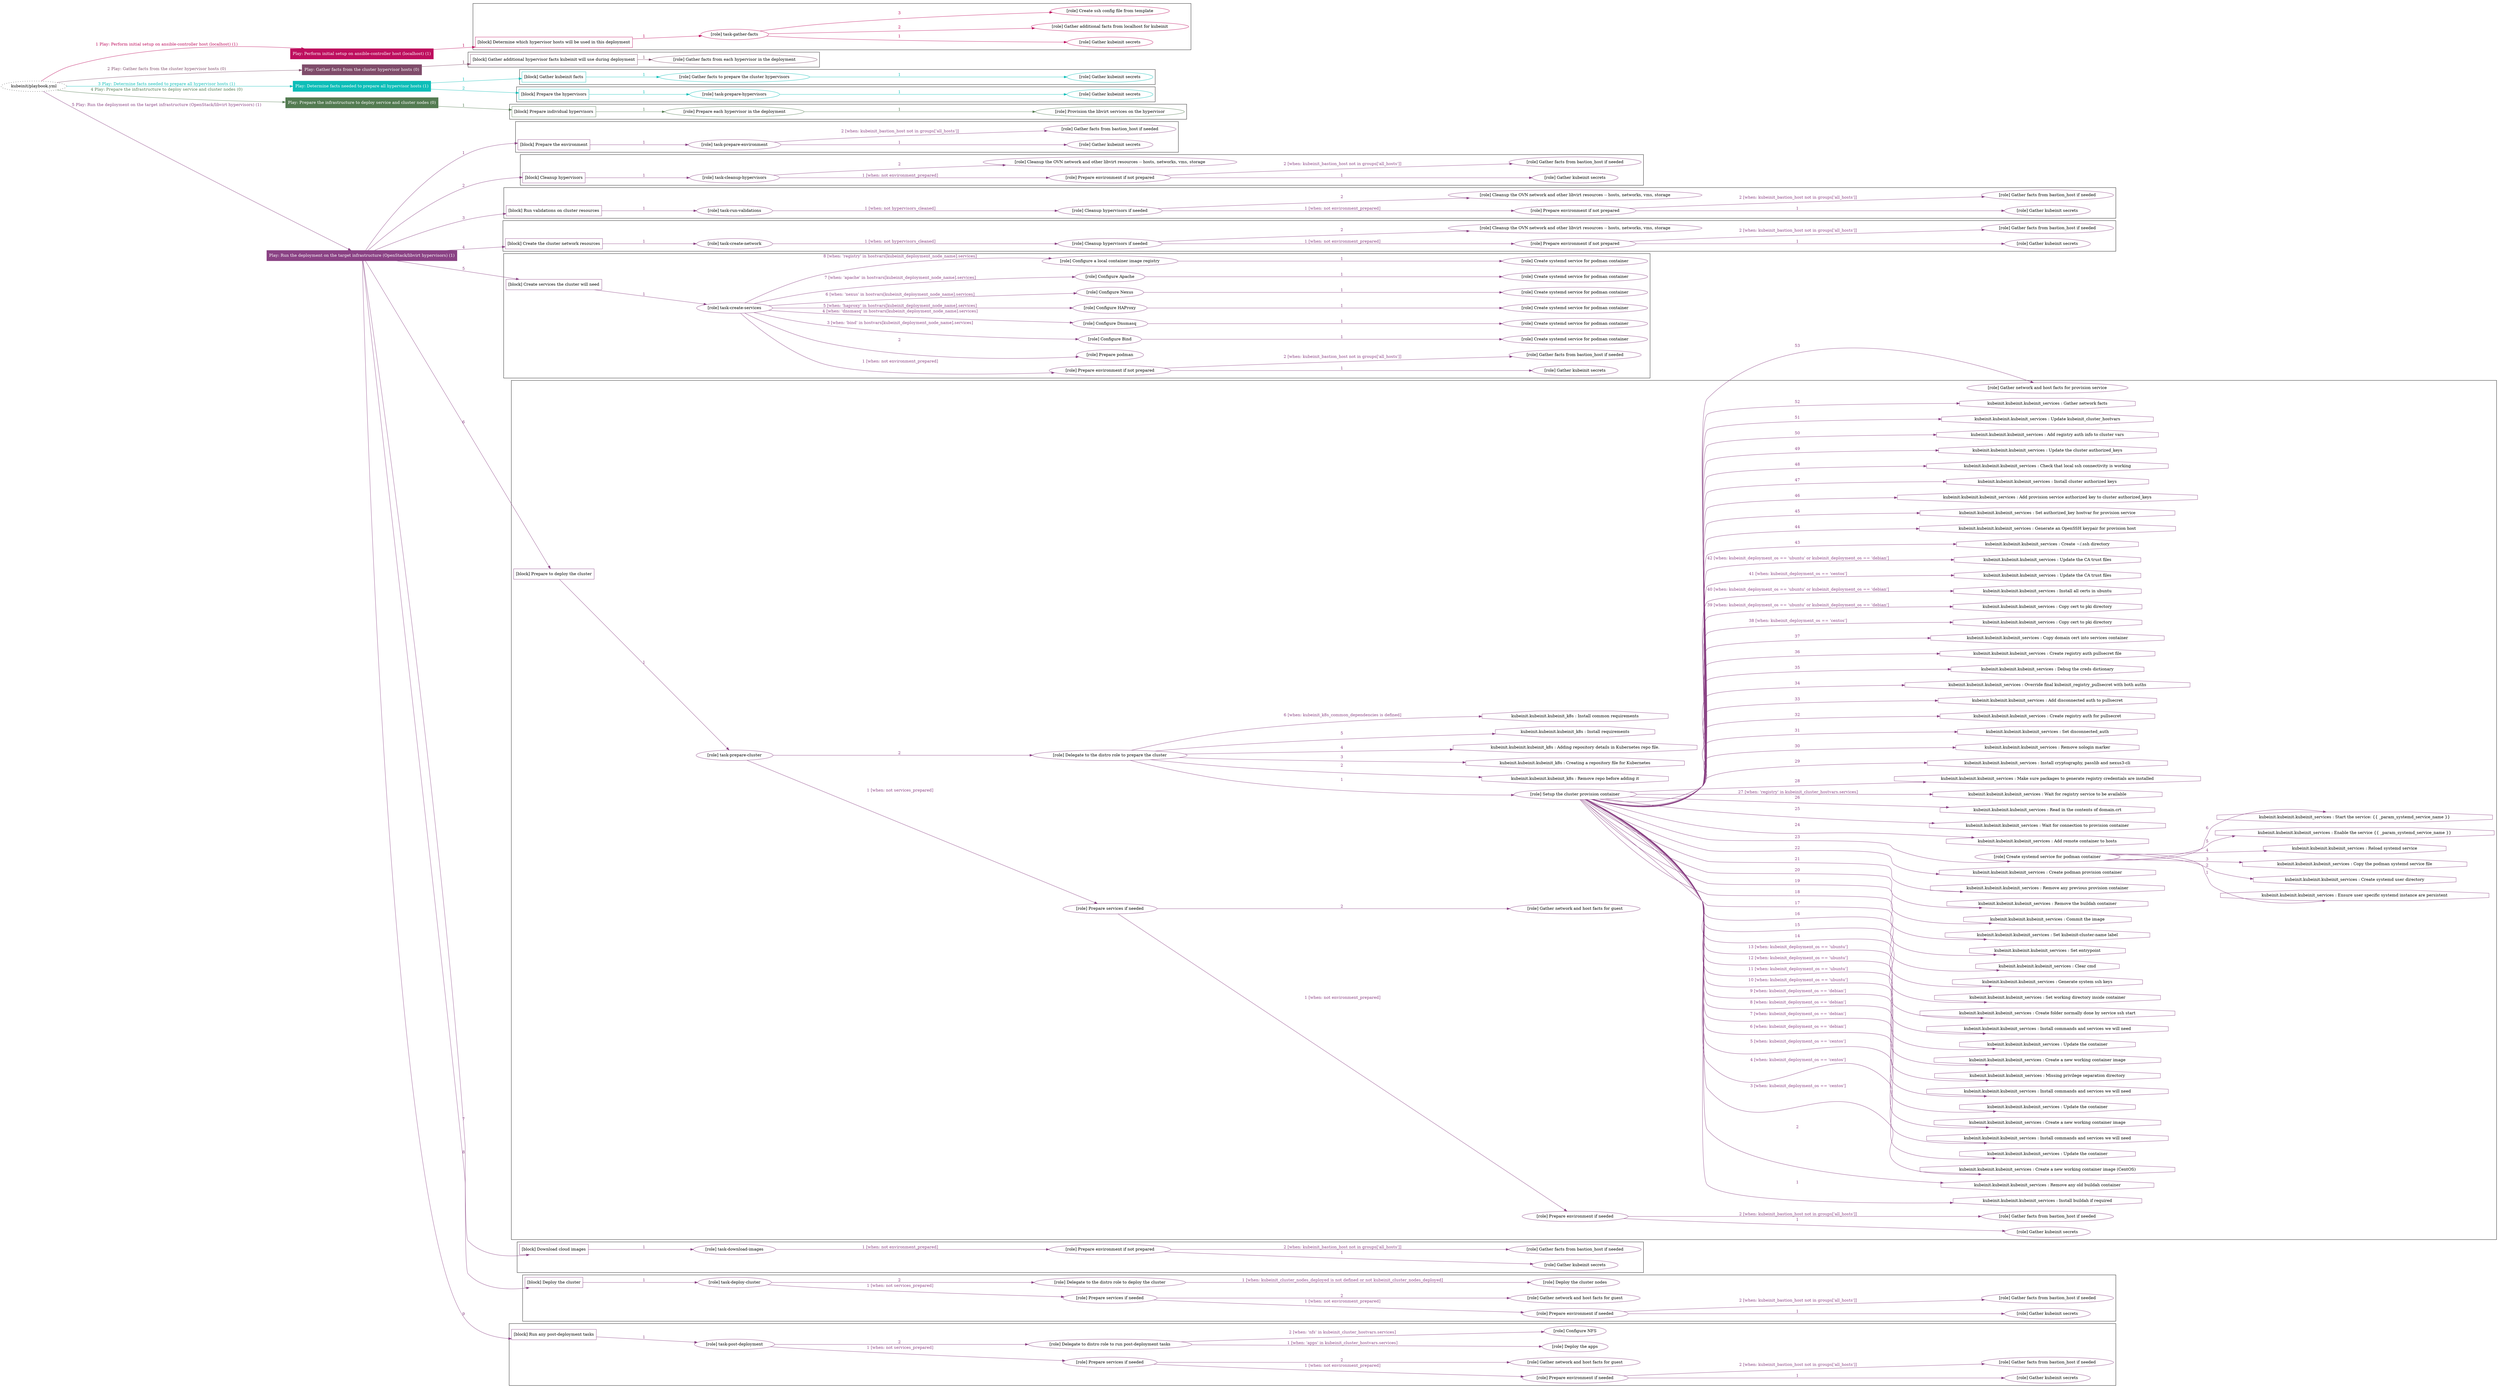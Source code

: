 digraph {
	graph [concentrate=true ordering=in rankdir=LR ratio=fill]
	edge [esep=5 sep=10]
	"kubeinit/playbook.yml" [URL="/home/runner/work/kubeinit/kubeinit/kubeinit/playbook.yml" id=playbook_aa280e60 style=dotted]
	"kubeinit/playbook.yml" -> play_1dd2638d [label="1 Play: Perform initial setup on ansible-controller host (localhost) (1)" color="#be0e5e" fontcolor="#be0e5e" id=edge_play_1dd2638d labeltooltip="1 Play: Perform initial setup on ansible-controller host (localhost) (1)" tooltip="1 Play: Perform initial setup on ansible-controller host (localhost) (1)"]
	subgraph "Play: Perform initial setup on ansible-controller host (localhost) (1)" {
		play_1dd2638d [label="Play: Perform initial setup on ansible-controller host (localhost) (1)" URL="/home/runner/work/kubeinit/kubeinit/kubeinit/playbook.yml" color="#be0e5e" fontcolor="#ffffff" id=play_1dd2638d shape=box style=filled tooltip=localhost]
		play_1dd2638d -> block_3c871002 [label=1 color="#be0e5e" fontcolor="#be0e5e" id=edge_block_3c871002 labeltooltip=1 tooltip=1]
		subgraph cluster_block_3c871002 {
			block_3c871002 [label="[block] Determine which hypervisor hosts will be used in this deployment" URL="/home/runner/work/kubeinit/kubeinit/kubeinit/playbook.yml" color="#be0e5e" id=block_3c871002 labeltooltip="Determine which hypervisor hosts will be used in this deployment" shape=box tooltip="Determine which hypervisor hosts will be used in this deployment"]
			block_3c871002 -> role_d63ed827 [label="1 " color="#be0e5e" fontcolor="#be0e5e" id=edge_role_d63ed827 labeltooltip="1 " tooltip="1 "]
			subgraph "task-gather-facts" {
				role_d63ed827 [label="[role] task-gather-facts" URL="/home/runner/work/kubeinit/kubeinit/kubeinit/playbook.yml" color="#be0e5e" id=role_d63ed827 tooltip="task-gather-facts"]
				role_d63ed827 -> role_b14a4812 [label="1 " color="#be0e5e" fontcolor="#be0e5e" id=edge_role_b14a4812 labeltooltip="1 " tooltip="1 "]
				subgraph "Gather kubeinit secrets" {
					role_b14a4812 [label="[role] Gather kubeinit secrets" URL="/home/runner/.ansible/collections/ansible_collections/kubeinit/kubeinit/roles/kubeinit_prepare/tasks/build_hypervisors_group.yml" color="#be0e5e" id=role_b14a4812 tooltip="Gather kubeinit secrets"]
				}
				role_d63ed827 -> role_5fb680a3 [label="2 " color="#be0e5e" fontcolor="#be0e5e" id=edge_role_5fb680a3 labeltooltip="2 " tooltip="2 "]
				subgraph "Gather additional facts from localhost for kubeinit" {
					role_5fb680a3 [label="[role] Gather additional facts from localhost for kubeinit" URL="/home/runner/.ansible/collections/ansible_collections/kubeinit/kubeinit/roles/kubeinit_prepare/tasks/build_hypervisors_group.yml" color="#be0e5e" id=role_5fb680a3 tooltip="Gather additional facts from localhost for kubeinit"]
				}
				role_d63ed827 -> role_bd52fb1f [label="3 " color="#be0e5e" fontcolor="#be0e5e" id=edge_role_bd52fb1f labeltooltip="3 " tooltip="3 "]
				subgraph "Create ssh config file from template" {
					role_bd52fb1f [label="[role] Create ssh config file from template" URL="/home/runner/.ansible/collections/ansible_collections/kubeinit/kubeinit/roles/kubeinit_prepare/tasks/build_hypervisors_group.yml" color="#be0e5e" id=role_bd52fb1f tooltip="Create ssh config file from template"]
				}
			}
		}
	}
	"kubeinit/playbook.yml" -> play_276bc92b [label="2 Play: Gather facts from the cluster hypervisor hosts (0)" color="#7f4c6a" fontcolor="#7f4c6a" id=edge_play_276bc92b labeltooltip="2 Play: Gather facts from the cluster hypervisor hosts (0)" tooltip="2 Play: Gather facts from the cluster hypervisor hosts (0)"]
	subgraph "Play: Gather facts from the cluster hypervisor hosts (0)" {
		play_276bc92b [label="Play: Gather facts from the cluster hypervisor hosts (0)" URL="/home/runner/work/kubeinit/kubeinit/kubeinit/playbook.yml" color="#7f4c6a" fontcolor="#ffffff" id=play_276bc92b shape=box style=filled tooltip="Play: Gather facts from the cluster hypervisor hosts (0)"]
		play_276bc92b -> block_dbc81cac [label=1 color="#7f4c6a" fontcolor="#7f4c6a" id=edge_block_dbc81cac labeltooltip=1 tooltip=1]
		subgraph cluster_block_dbc81cac {
			block_dbc81cac [label="[block] Gather additional hypervisor facts kubeinit will use during deployment" URL="/home/runner/work/kubeinit/kubeinit/kubeinit/playbook.yml" color="#7f4c6a" id=block_dbc81cac labeltooltip="Gather additional hypervisor facts kubeinit will use during deployment" shape=box tooltip="Gather additional hypervisor facts kubeinit will use during deployment"]
			block_dbc81cac -> role_482e16dc [label="1 " color="#7f4c6a" fontcolor="#7f4c6a" id=edge_role_482e16dc labeltooltip="1 " tooltip="1 "]
			subgraph "Gather facts from each hypervisor in the deployment" {
				role_482e16dc [label="[role] Gather facts from each hypervisor in the deployment" URL="/home/runner/work/kubeinit/kubeinit/kubeinit/playbook.yml" color="#7f4c6a" id=role_482e16dc tooltip="Gather facts from each hypervisor in the deployment"]
			}
		}
	}
	"kubeinit/playbook.yml" -> play_79d60f7f [label="3 Play: Determine facts needed to prepare all hypervisor hosts (1)" color="#0dbeb8" fontcolor="#0dbeb8" id=edge_play_79d60f7f labeltooltip="3 Play: Determine facts needed to prepare all hypervisor hosts (1)" tooltip="3 Play: Determine facts needed to prepare all hypervisor hosts (1)"]
	subgraph "Play: Determine facts needed to prepare all hypervisor hosts (1)" {
		play_79d60f7f [label="Play: Determine facts needed to prepare all hypervisor hosts (1)" URL="/home/runner/work/kubeinit/kubeinit/kubeinit/playbook.yml" color="#0dbeb8" fontcolor="#ffffff" id=play_79d60f7f shape=box style=filled tooltip=localhost]
		play_79d60f7f -> block_63e56e51 [label=1 color="#0dbeb8" fontcolor="#0dbeb8" id=edge_block_63e56e51 labeltooltip=1 tooltip=1]
		subgraph cluster_block_63e56e51 {
			block_63e56e51 [label="[block] Gather kubeinit facts" URL="/home/runner/work/kubeinit/kubeinit/kubeinit/playbook.yml" color="#0dbeb8" id=block_63e56e51 labeltooltip="Gather kubeinit facts" shape=box tooltip="Gather kubeinit facts"]
			block_63e56e51 -> role_64e4476c [label="1 " color="#0dbeb8" fontcolor="#0dbeb8" id=edge_role_64e4476c labeltooltip="1 " tooltip="1 "]
			subgraph "Gather facts to prepare the cluster hypervisors" {
				role_64e4476c [label="[role] Gather facts to prepare the cluster hypervisors" URL="/home/runner/work/kubeinit/kubeinit/kubeinit/playbook.yml" color="#0dbeb8" id=role_64e4476c tooltip="Gather facts to prepare the cluster hypervisors"]
				role_64e4476c -> role_fecb11f5 [label="1 " color="#0dbeb8" fontcolor="#0dbeb8" id=edge_role_fecb11f5 labeltooltip="1 " tooltip="1 "]
				subgraph "Gather kubeinit secrets" {
					role_fecb11f5 [label="[role] Gather kubeinit secrets" URL="/home/runner/.ansible/collections/ansible_collections/kubeinit/kubeinit/roles/kubeinit_prepare/tasks/gather_kubeinit_facts.yml" color="#0dbeb8" id=role_fecb11f5 tooltip="Gather kubeinit secrets"]
				}
			}
		}
		play_79d60f7f -> block_a7595e5c [label=2 color="#0dbeb8" fontcolor="#0dbeb8" id=edge_block_a7595e5c labeltooltip=2 tooltip=2]
		subgraph cluster_block_a7595e5c {
			block_a7595e5c [label="[block] Prepare the hypervisors" URL="/home/runner/work/kubeinit/kubeinit/kubeinit/playbook.yml" color="#0dbeb8" id=block_a7595e5c labeltooltip="Prepare the hypervisors" shape=box tooltip="Prepare the hypervisors"]
			block_a7595e5c -> role_24acb873 [label="1 " color="#0dbeb8" fontcolor="#0dbeb8" id=edge_role_24acb873 labeltooltip="1 " tooltip="1 "]
			subgraph "task-prepare-hypervisors" {
				role_24acb873 [label="[role] task-prepare-hypervisors" URL="/home/runner/work/kubeinit/kubeinit/kubeinit/playbook.yml" color="#0dbeb8" id=role_24acb873 tooltip="task-prepare-hypervisors"]
				role_24acb873 -> role_879094ec [label="1 " color="#0dbeb8" fontcolor="#0dbeb8" id=edge_role_879094ec labeltooltip="1 " tooltip="1 "]
				subgraph "Gather kubeinit secrets" {
					role_879094ec [label="[role] Gather kubeinit secrets" URL="/home/runner/.ansible/collections/ansible_collections/kubeinit/kubeinit/roles/kubeinit_prepare/tasks/gather_kubeinit_facts.yml" color="#0dbeb8" id=role_879094ec tooltip="Gather kubeinit secrets"]
				}
			}
		}
	}
	"kubeinit/playbook.yml" -> play_53c0c722 [label="4 Play: Prepare the infrastructure to deploy service and cluster nodes (0)" color="#537b51" fontcolor="#537b51" id=edge_play_53c0c722 labeltooltip="4 Play: Prepare the infrastructure to deploy service and cluster nodes (0)" tooltip="4 Play: Prepare the infrastructure to deploy service and cluster nodes (0)"]
	subgraph "Play: Prepare the infrastructure to deploy service and cluster nodes (0)" {
		play_53c0c722 [label="Play: Prepare the infrastructure to deploy service and cluster nodes (0)" URL="/home/runner/work/kubeinit/kubeinit/kubeinit/playbook.yml" color="#537b51" fontcolor="#ffffff" id=play_53c0c722 shape=box style=filled tooltip="Play: Prepare the infrastructure to deploy service and cluster nodes (0)"]
		play_53c0c722 -> block_38a0fcb2 [label=1 color="#537b51" fontcolor="#537b51" id=edge_block_38a0fcb2 labeltooltip=1 tooltip=1]
		subgraph cluster_block_38a0fcb2 {
			block_38a0fcb2 [label="[block] Prepare individual hypervisors" URL="/home/runner/work/kubeinit/kubeinit/kubeinit/playbook.yml" color="#537b51" id=block_38a0fcb2 labeltooltip="Prepare individual hypervisors" shape=box tooltip="Prepare individual hypervisors"]
			block_38a0fcb2 -> role_632226fe [label="1 " color="#537b51" fontcolor="#537b51" id=edge_role_632226fe labeltooltip="1 " tooltip="1 "]
			subgraph "Prepare each hypervisor in the deployment" {
				role_632226fe [label="[role] Prepare each hypervisor in the deployment" URL="/home/runner/work/kubeinit/kubeinit/kubeinit/playbook.yml" color="#537b51" id=role_632226fe tooltip="Prepare each hypervisor in the deployment"]
				role_632226fe -> role_a3811908 [label="1 " color="#537b51" fontcolor="#537b51" id=edge_role_a3811908 labeltooltip="1 " tooltip="1 "]
				subgraph "Provision the libvirt services on the hypervisor" {
					role_a3811908 [label="[role] Provision the libvirt services on the hypervisor" URL="/home/runner/.ansible/collections/ansible_collections/kubeinit/kubeinit/roles/kubeinit_prepare/tasks/prepare_hypervisor.yml" color="#537b51" id=role_a3811908 tooltip="Provision the libvirt services on the hypervisor"]
				}
			}
		}
	}
	"kubeinit/playbook.yml" -> play_51acba30 [label="5 Play: Run the deployment on the target infrastructure (OpenStack/libvirt hypervisors) (1)" color="#8a4284" fontcolor="#8a4284" id=edge_play_51acba30 labeltooltip="5 Play: Run the deployment on the target infrastructure (OpenStack/libvirt hypervisors) (1)" tooltip="5 Play: Run the deployment on the target infrastructure (OpenStack/libvirt hypervisors) (1)"]
	subgraph "Play: Run the deployment on the target infrastructure (OpenStack/libvirt hypervisors) (1)" {
		play_51acba30 [label="Play: Run the deployment on the target infrastructure (OpenStack/libvirt hypervisors) (1)" URL="/home/runner/work/kubeinit/kubeinit/kubeinit/playbook.yml" color="#8a4284" fontcolor="#ffffff" id=play_51acba30 shape=box style=filled tooltip=localhost]
		play_51acba30 -> block_ee82e006 [label=1 color="#8a4284" fontcolor="#8a4284" id=edge_block_ee82e006 labeltooltip=1 tooltip=1]
		subgraph cluster_block_ee82e006 {
			block_ee82e006 [label="[block] Prepare the environment" URL="/home/runner/work/kubeinit/kubeinit/kubeinit/playbook.yml" color="#8a4284" id=block_ee82e006 labeltooltip="Prepare the environment" shape=box tooltip="Prepare the environment"]
			block_ee82e006 -> role_5b20e788 [label="1 " color="#8a4284" fontcolor="#8a4284" id=edge_role_5b20e788 labeltooltip="1 " tooltip="1 "]
			subgraph "task-prepare-environment" {
				role_5b20e788 [label="[role] task-prepare-environment" URL="/home/runner/work/kubeinit/kubeinit/kubeinit/playbook.yml" color="#8a4284" id=role_5b20e788 tooltip="task-prepare-environment"]
				role_5b20e788 -> role_99416083 [label="1 " color="#8a4284" fontcolor="#8a4284" id=edge_role_99416083 labeltooltip="1 " tooltip="1 "]
				subgraph "Gather kubeinit secrets" {
					role_99416083 [label="[role] Gather kubeinit secrets" URL="/home/runner/.ansible/collections/ansible_collections/kubeinit/kubeinit/roles/kubeinit_prepare/tasks/gather_kubeinit_facts.yml" color="#8a4284" id=role_99416083 tooltip="Gather kubeinit secrets"]
				}
				role_5b20e788 -> role_288d4096 [label="2 [when: kubeinit_bastion_host not in groups['all_hosts']]" color="#8a4284" fontcolor="#8a4284" id=edge_role_288d4096 labeltooltip="2 [when: kubeinit_bastion_host not in groups['all_hosts']]" tooltip="2 [when: kubeinit_bastion_host not in groups['all_hosts']]"]
				subgraph "Gather facts from bastion_host if needed" {
					role_288d4096 [label="[role] Gather facts from bastion_host if needed" URL="/home/runner/.ansible/collections/ansible_collections/kubeinit/kubeinit/roles/kubeinit_prepare/tasks/main.yml" color="#8a4284" id=role_288d4096 tooltip="Gather facts from bastion_host if needed"]
				}
			}
		}
		play_51acba30 -> block_b5a20729 [label=2 color="#8a4284" fontcolor="#8a4284" id=edge_block_b5a20729 labeltooltip=2 tooltip=2]
		subgraph cluster_block_b5a20729 {
			block_b5a20729 [label="[block] Cleanup hypervisors" URL="/home/runner/work/kubeinit/kubeinit/kubeinit/playbook.yml" color="#8a4284" id=block_b5a20729 labeltooltip="Cleanup hypervisors" shape=box tooltip="Cleanup hypervisors"]
			block_b5a20729 -> role_34b79393 [label="1 " color="#8a4284" fontcolor="#8a4284" id=edge_role_34b79393 labeltooltip="1 " tooltip="1 "]
			subgraph "task-cleanup-hypervisors" {
				role_34b79393 [label="[role] task-cleanup-hypervisors" URL="/home/runner/work/kubeinit/kubeinit/kubeinit/playbook.yml" color="#8a4284" id=role_34b79393 tooltip="task-cleanup-hypervisors"]
				role_34b79393 -> role_0d573919 [label="1 [when: not environment_prepared]" color="#8a4284" fontcolor="#8a4284" id=edge_role_0d573919 labeltooltip="1 [when: not environment_prepared]" tooltip="1 [when: not environment_prepared]"]
				subgraph "Prepare environment if not prepared" {
					role_0d573919 [label="[role] Prepare environment if not prepared" URL="/home/runner/.ansible/collections/ansible_collections/kubeinit/kubeinit/roles/kubeinit_libvirt/tasks/cleanup_hypervisors.yml" color="#8a4284" id=role_0d573919 tooltip="Prepare environment if not prepared"]
					role_0d573919 -> role_b2bb539e [label="1 " color="#8a4284" fontcolor="#8a4284" id=edge_role_b2bb539e labeltooltip="1 " tooltip="1 "]
					subgraph "Gather kubeinit secrets" {
						role_b2bb539e [label="[role] Gather kubeinit secrets" URL="/home/runner/.ansible/collections/ansible_collections/kubeinit/kubeinit/roles/kubeinit_prepare/tasks/gather_kubeinit_facts.yml" color="#8a4284" id=role_b2bb539e tooltip="Gather kubeinit secrets"]
					}
					role_0d573919 -> role_3133ca19 [label="2 [when: kubeinit_bastion_host not in groups['all_hosts']]" color="#8a4284" fontcolor="#8a4284" id=edge_role_3133ca19 labeltooltip="2 [when: kubeinit_bastion_host not in groups['all_hosts']]" tooltip="2 [when: kubeinit_bastion_host not in groups['all_hosts']]"]
					subgraph "Gather facts from bastion_host if needed" {
						role_3133ca19 [label="[role] Gather facts from bastion_host if needed" URL="/home/runner/.ansible/collections/ansible_collections/kubeinit/kubeinit/roles/kubeinit_prepare/tasks/main.yml" color="#8a4284" id=role_3133ca19 tooltip="Gather facts from bastion_host if needed"]
					}
				}
				role_34b79393 -> role_60e495cb [label="2 " color="#8a4284" fontcolor="#8a4284" id=edge_role_60e495cb labeltooltip="2 " tooltip="2 "]
				subgraph "Cleanup the OVN network and other libvirt resources -- hosts, networks, vms, storage" {
					role_60e495cb [label="[role] Cleanup the OVN network and other libvirt resources -- hosts, networks, vms, storage" URL="/home/runner/.ansible/collections/ansible_collections/kubeinit/kubeinit/roles/kubeinit_libvirt/tasks/cleanup_hypervisors.yml" color="#8a4284" id=role_60e495cb tooltip="Cleanup the OVN network and other libvirt resources -- hosts, networks, vms, storage"]
				}
			}
		}
		play_51acba30 -> block_2a0b8224 [label=3 color="#8a4284" fontcolor="#8a4284" id=edge_block_2a0b8224 labeltooltip=3 tooltip=3]
		subgraph cluster_block_2a0b8224 {
			block_2a0b8224 [label="[block] Run validations on cluster resources" URL="/home/runner/work/kubeinit/kubeinit/kubeinit/playbook.yml" color="#8a4284" id=block_2a0b8224 labeltooltip="Run validations on cluster resources" shape=box tooltip="Run validations on cluster resources"]
			block_2a0b8224 -> role_13348fc5 [label="1 " color="#8a4284" fontcolor="#8a4284" id=edge_role_13348fc5 labeltooltip="1 " tooltip="1 "]
			subgraph "task-run-validations" {
				role_13348fc5 [label="[role] task-run-validations" URL="/home/runner/work/kubeinit/kubeinit/kubeinit/playbook.yml" color="#8a4284" id=role_13348fc5 tooltip="task-run-validations"]
				role_13348fc5 -> role_89cd2d07 [label="1 [when: not hypervisors_cleaned]" color="#8a4284" fontcolor="#8a4284" id=edge_role_89cd2d07 labeltooltip="1 [when: not hypervisors_cleaned]" tooltip="1 [when: not hypervisors_cleaned]"]
				subgraph "Cleanup hypervisors if needed" {
					role_89cd2d07 [label="[role] Cleanup hypervisors if needed" URL="/home/runner/.ansible/collections/ansible_collections/kubeinit/kubeinit/roles/kubeinit_validations/tasks/main.yml" color="#8a4284" id=role_89cd2d07 tooltip="Cleanup hypervisors if needed"]
					role_89cd2d07 -> role_364f6674 [label="1 [when: not environment_prepared]" color="#8a4284" fontcolor="#8a4284" id=edge_role_364f6674 labeltooltip="1 [when: not environment_prepared]" tooltip="1 [when: not environment_prepared]"]
					subgraph "Prepare environment if not prepared" {
						role_364f6674 [label="[role] Prepare environment if not prepared" URL="/home/runner/.ansible/collections/ansible_collections/kubeinit/kubeinit/roles/kubeinit_libvirt/tasks/cleanup_hypervisors.yml" color="#8a4284" id=role_364f6674 tooltip="Prepare environment if not prepared"]
						role_364f6674 -> role_d21972a0 [label="1 " color="#8a4284" fontcolor="#8a4284" id=edge_role_d21972a0 labeltooltip="1 " tooltip="1 "]
						subgraph "Gather kubeinit secrets" {
							role_d21972a0 [label="[role] Gather kubeinit secrets" URL="/home/runner/.ansible/collections/ansible_collections/kubeinit/kubeinit/roles/kubeinit_prepare/tasks/gather_kubeinit_facts.yml" color="#8a4284" id=role_d21972a0 tooltip="Gather kubeinit secrets"]
						}
						role_364f6674 -> role_a3e718dd [label="2 [when: kubeinit_bastion_host not in groups['all_hosts']]" color="#8a4284" fontcolor="#8a4284" id=edge_role_a3e718dd labeltooltip="2 [when: kubeinit_bastion_host not in groups['all_hosts']]" tooltip="2 [when: kubeinit_bastion_host not in groups['all_hosts']]"]
						subgraph "Gather facts from bastion_host if needed" {
							role_a3e718dd [label="[role] Gather facts from bastion_host if needed" URL="/home/runner/.ansible/collections/ansible_collections/kubeinit/kubeinit/roles/kubeinit_prepare/tasks/main.yml" color="#8a4284" id=role_a3e718dd tooltip="Gather facts from bastion_host if needed"]
						}
					}
					role_89cd2d07 -> role_b06b246b [label="2 " color="#8a4284" fontcolor="#8a4284" id=edge_role_b06b246b labeltooltip="2 " tooltip="2 "]
					subgraph "Cleanup the OVN network and other libvirt resources -- hosts, networks, vms, storage" {
						role_b06b246b [label="[role] Cleanup the OVN network and other libvirt resources -- hosts, networks, vms, storage" URL="/home/runner/.ansible/collections/ansible_collections/kubeinit/kubeinit/roles/kubeinit_libvirt/tasks/cleanup_hypervisors.yml" color="#8a4284" id=role_b06b246b tooltip="Cleanup the OVN network and other libvirt resources -- hosts, networks, vms, storage"]
					}
				}
			}
		}
		play_51acba30 -> block_14ae5b6a [label=4 color="#8a4284" fontcolor="#8a4284" id=edge_block_14ae5b6a labeltooltip=4 tooltip=4]
		subgraph cluster_block_14ae5b6a {
			block_14ae5b6a [label="[block] Create the cluster network resources" URL="/home/runner/work/kubeinit/kubeinit/kubeinit/playbook.yml" color="#8a4284" id=block_14ae5b6a labeltooltip="Create the cluster network resources" shape=box tooltip="Create the cluster network resources"]
			block_14ae5b6a -> role_c3c527ea [label="1 " color="#8a4284" fontcolor="#8a4284" id=edge_role_c3c527ea labeltooltip="1 " tooltip="1 "]
			subgraph "task-create-network" {
				role_c3c527ea [label="[role] task-create-network" URL="/home/runner/work/kubeinit/kubeinit/kubeinit/playbook.yml" color="#8a4284" id=role_c3c527ea tooltip="task-create-network"]
				role_c3c527ea -> role_a4216c91 [label="1 [when: not hypervisors_cleaned]" color="#8a4284" fontcolor="#8a4284" id=edge_role_a4216c91 labeltooltip="1 [when: not hypervisors_cleaned]" tooltip="1 [when: not hypervisors_cleaned]"]
				subgraph "Cleanup hypervisors if needed" {
					role_a4216c91 [label="[role] Cleanup hypervisors if needed" URL="/home/runner/.ansible/collections/ansible_collections/kubeinit/kubeinit/roles/kubeinit_libvirt/tasks/create_network.yml" color="#8a4284" id=role_a4216c91 tooltip="Cleanup hypervisors if needed"]
					role_a4216c91 -> role_cd4c3c97 [label="1 [when: not environment_prepared]" color="#8a4284" fontcolor="#8a4284" id=edge_role_cd4c3c97 labeltooltip="1 [when: not environment_prepared]" tooltip="1 [when: not environment_prepared]"]
					subgraph "Prepare environment if not prepared" {
						role_cd4c3c97 [label="[role] Prepare environment if not prepared" URL="/home/runner/.ansible/collections/ansible_collections/kubeinit/kubeinit/roles/kubeinit_libvirt/tasks/cleanup_hypervisors.yml" color="#8a4284" id=role_cd4c3c97 tooltip="Prepare environment if not prepared"]
						role_cd4c3c97 -> role_520f4897 [label="1 " color="#8a4284" fontcolor="#8a4284" id=edge_role_520f4897 labeltooltip="1 " tooltip="1 "]
						subgraph "Gather kubeinit secrets" {
							role_520f4897 [label="[role] Gather kubeinit secrets" URL="/home/runner/.ansible/collections/ansible_collections/kubeinit/kubeinit/roles/kubeinit_prepare/tasks/gather_kubeinit_facts.yml" color="#8a4284" id=role_520f4897 tooltip="Gather kubeinit secrets"]
						}
						role_cd4c3c97 -> role_54b390ef [label="2 [when: kubeinit_bastion_host not in groups['all_hosts']]" color="#8a4284" fontcolor="#8a4284" id=edge_role_54b390ef labeltooltip="2 [when: kubeinit_bastion_host not in groups['all_hosts']]" tooltip="2 [when: kubeinit_bastion_host not in groups['all_hosts']]"]
						subgraph "Gather facts from bastion_host if needed" {
							role_54b390ef [label="[role] Gather facts from bastion_host if needed" URL="/home/runner/.ansible/collections/ansible_collections/kubeinit/kubeinit/roles/kubeinit_prepare/tasks/main.yml" color="#8a4284" id=role_54b390ef tooltip="Gather facts from bastion_host if needed"]
						}
					}
					role_a4216c91 -> role_d678906b [label="2 " color="#8a4284" fontcolor="#8a4284" id=edge_role_d678906b labeltooltip="2 " tooltip="2 "]
					subgraph "Cleanup the OVN network and other libvirt resources -- hosts, networks, vms, storage" {
						role_d678906b [label="[role] Cleanup the OVN network and other libvirt resources -- hosts, networks, vms, storage" URL="/home/runner/.ansible/collections/ansible_collections/kubeinit/kubeinit/roles/kubeinit_libvirt/tasks/cleanup_hypervisors.yml" color="#8a4284" id=role_d678906b tooltip="Cleanup the OVN network and other libvirt resources -- hosts, networks, vms, storage"]
					}
				}
			}
		}
		play_51acba30 -> block_3eece2b1 [label=5 color="#8a4284" fontcolor="#8a4284" id=edge_block_3eece2b1 labeltooltip=5 tooltip=5]
		subgraph cluster_block_3eece2b1 {
			block_3eece2b1 [label="[block] Create services the cluster will need" URL="/home/runner/work/kubeinit/kubeinit/kubeinit/playbook.yml" color="#8a4284" id=block_3eece2b1 labeltooltip="Create services the cluster will need" shape=box tooltip="Create services the cluster will need"]
			block_3eece2b1 -> role_879d1f61 [label="1 " color="#8a4284" fontcolor="#8a4284" id=edge_role_879d1f61 labeltooltip="1 " tooltip="1 "]
			subgraph "task-create-services" {
				role_879d1f61 [label="[role] task-create-services" URL="/home/runner/work/kubeinit/kubeinit/kubeinit/playbook.yml" color="#8a4284" id=role_879d1f61 tooltip="task-create-services"]
				role_879d1f61 -> role_808118ab [label="1 [when: not environment_prepared]" color="#8a4284" fontcolor="#8a4284" id=edge_role_808118ab labeltooltip="1 [when: not environment_prepared]" tooltip="1 [when: not environment_prepared]"]
				subgraph "Prepare environment if not prepared" {
					role_808118ab [label="[role] Prepare environment if not prepared" URL="/home/runner/.ansible/collections/ansible_collections/kubeinit/kubeinit/roles/kubeinit_services/tasks/main.yml" color="#8a4284" id=role_808118ab tooltip="Prepare environment if not prepared"]
					role_808118ab -> role_e852fee9 [label="1 " color="#8a4284" fontcolor="#8a4284" id=edge_role_e852fee9 labeltooltip="1 " tooltip="1 "]
					subgraph "Gather kubeinit secrets" {
						role_e852fee9 [label="[role] Gather kubeinit secrets" URL="/home/runner/.ansible/collections/ansible_collections/kubeinit/kubeinit/roles/kubeinit_prepare/tasks/gather_kubeinit_facts.yml" color="#8a4284" id=role_e852fee9 tooltip="Gather kubeinit secrets"]
					}
					role_808118ab -> role_1848fae6 [label="2 [when: kubeinit_bastion_host not in groups['all_hosts']]" color="#8a4284" fontcolor="#8a4284" id=edge_role_1848fae6 labeltooltip="2 [when: kubeinit_bastion_host not in groups['all_hosts']]" tooltip="2 [when: kubeinit_bastion_host not in groups['all_hosts']]"]
					subgraph "Gather facts from bastion_host if needed" {
						role_1848fae6 [label="[role] Gather facts from bastion_host if needed" URL="/home/runner/.ansible/collections/ansible_collections/kubeinit/kubeinit/roles/kubeinit_prepare/tasks/main.yml" color="#8a4284" id=role_1848fae6 tooltip="Gather facts from bastion_host if needed"]
					}
				}
				role_879d1f61 -> role_a19928d4 [label="2 " color="#8a4284" fontcolor="#8a4284" id=edge_role_a19928d4 labeltooltip="2 " tooltip="2 "]
				subgraph "Prepare podman" {
					role_a19928d4 [label="[role] Prepare podman" URL="/home/runner/.ansible/collections/ansible_collections/kubeinit/kubeinit/roles/kubeinit_services/tasks/00_create_service_pod.yml" color="#8a4284" id=role_a19928d4 tooltip="Prepare podman"]
				}
				role_879d1f61 -> role_14d4df0a [label="3 [when: 'bind' in hostvars[kubeinit_deployment_node_name].services]" color="#8a4284" fontcolor="#8a4284" id=edge_role_14d4df0a labeltooltip="3 [when: 'bind' in hostvars[kubeinit_deployment_node_name].services]" tooltip="3 [when: 'bind' in hostvars[kubeinit_deployment_node_name].services]"]
				subgraph "Configure Bind" {
					role_14d4df0a [label="[role] Configure Bind" URL="/home/runner/.ansible/collections/ansible_collections/kubeinit/kubeinit/roles/kubeinit_services/tasks/start_services_containers.yml" color="#8a4284" id=role_14d4df0a tooltip="Configure Bind"]
					role_14d4df0a -> role_f370c9a7 [label="1 " color="#8a4284" fontcolor="#8a4284" id=edge_role_f370c9a7 labeltooltip="1 " tooltip="1 "]
					subgraph "Create systemd service for podman container" {
						role_f370c9a7 [label="[role] Create systemd service for podman container" URL="/home/runner/.ansible/collections/ansible_collections/kubeinit/kubeinit/roles/kubeinit_bind/tasks/main.yml" color="#8a4284" id=role_f370c9a7 tooltip="Create systemd service for podman container"]
					}
				}
				role_879d1f61 -> role_d417ac5e [label="4 [when: 'dnsmasq' in hostvars[kubeinit_deployment_node_name].services]" color="#8a4284" fontcolor="#8a4284" id=edge_role_d417ac5e labeltooltip="4 [when: 'dnsmasq' in hostvars[kubeinit_deployment_node_name].services]" tooltip="4 [when: 'dnsmasq' in hostvars[kubeinit_deployment_node_name].services]"]
				subgraph "Configure Dnsmasq" {
					role_d417ac5e [label="[role] Configure Dnsmasq" URL="/home/runner/.ansible/collections/ansible_collections/kubeinit/kubeinit/roles/kubeinit_services/tasks/start_services_containers.yml" color="#8a4284" id=role_d417ac5e tooltip="Configure Dnsmasq"]
					role_d417ac5e -> role_8561dc06 [label="1 " color="#8a4284" fontcolor="#8a4284" id=edge_role_8561dc06 labeltooltip="1 " tooltip="1 "]
					subgraph "Create systemd service for podman container" {
						role_8561dc06 [label="[role] Create systemd service for podman container" URL="/home/runner/.ansible/collections/ansible_collections/kubeinit/kubeinit/roles/kubeinit_dnsmasq/tasks/main.yml" color="#8a4284" id=role_8561dc06 tooltip="Create systemd service for podman container"]
					}
				}
				role_879d1f61 -> role_0f0520a6 [label="5 [when: 'haproxy' in hostvars[kubeinit_deployment_node_name].services]" color="#8a4284" fontcolor="#8a4284" id=edge_role_0f0520a6 labeltooltip="5 [when: 'haproxy' in hostvars[kubeinit_deployment_node_name].services]" tooltip="5 [when: 'haproxy' in hostvars[kubeinit_deployment_node_name].services]"]
				subgraph "Configure HAProxy" {
					role_0f0520a6 [label="[role] Configure HAProxy" URL="/home/runner/.ansible/collections/ansible_collections/kubeinit/kubeinit/roles/kubeinit_services/tasks/start_services_containers.yml" color="#8a4284" id=role_0f0520a6 tooltip="Configure HAProxy"]
					role_0f0520a6 -> role_3badc5cc [label="1 " color="#8a4284" fontcolor="#8a4284" id=edge_role_3badc5cc labeltooltip="1 " tooltip="1 "]
					subgraph "Create systemd service for podman container" {
						role_3badc5cc [label="[role] Create systemd service for podman container" URL="/home/runner/.ansible/collections/ansible_collections/kubeinit/kubeinit/roles/kubeinit_haproxy/tasks/main.yml" color="#8a4284" id=role_3badc5cc tooltip="Create systemd service for podman container"]
					}
				}
				role_879d1f61 -> role_a07e1401 [label="6 [when: 'nexus' in hostvars[kubeinit_deployment_node_name].services]" color="#8a4284" fontcolor="#8a4284" id=edge_role_a07e1401 labeltooltip="6 [when: 'nexus' in hostvars[kubeinit_deployment_node_name].services]" tooltip="6 [when: 'nexus' in hostvars[kubeinit_deployment_node_name].services]"]
				subgraph "Configure Nexus" {
					role_a07e1401 [label="[role] Configure Nexus" URL="/home/runner/.ansible/collections/ansible_collections/kubeinit/kubeinit/roles/kubeinit_services/tasks/start_services_containers.yml" color="#8a4284" id=role_a07e1401 tooltip="Configure Nexus"]
					role_a07e1401 -> role_98faa62f [label="1 " color="#8a4284" fontcolor="#8a4284" id=edge_role_98faa62f labeltooltip="1 " tooltip="1 "]
					subgraph "Create systemd service for podman container" {
						role_98faa62f [label="[role] Create systemd service for podman container" URL="/home/runner/.ansible/collections/ansible_collections/kubeinit/kubeinit/roles/kubeinit_nexus/tasks/main.yml" color="#8a4284" id=role_98faa62f tooltip="Create systemd service for podman container"]
					}
				}
				role_879d1f61 -> role_b03a7889 [label="7 [when: 'apache' in hostvars[kubeinit_deployment_node_name].services]" color="#8a4284" fontcolor="#8a4284" id=edge_role_b03a7889 labeltooltip="7 [when: 'apache' in hostvars[kubeinit_deployment_node_name].services]" tooltip="7 [when: 'apache' in hostvars[kubeinit_deployment_node_name].services]"]
				subgraph "Configure Apache" {
					role_b03a7889 [label="[role] Configure Apache" URL="/home/runner/.ansible/collections/ansible_collections/kubeinit/kubeinit/roles/kubeinit_services/tasks/start_services_containers.yml" color="#8a4284" id=role_b03a7889 tooltip="Configure Apache"]
					role_b03a7889 -> role_c73a653a [label="1 " color="#8a4284" fontcolor="#8a4284" id=edge_role_c73a653a labeltooltip="1 " tooltip="1 "]
					subgraph "Create systemd service for podman container" {
						role_c73a653a [label="[role] Create systemd service for podman container" URL="/home/runner/.ansible/collections/ansible_collections/kubeinit/kubeinit/roles/kubeinit_apache/tasks/main.yml" color="#8a4284" id=role_c73a653a tooltip="Create systemd service for podman container"]
					}
				}
				role_879d1f61 -> role_e6384d9b [label="8 [when: 'registry' in hostvars[kubeinit_deployment_node_name].services]" color="#8a4284" fontcolor="#8a4284" id=edge_role_e6384d9b labeltooltip="8 [when: 'registry' in hostvars[kubeinit_deployment_node_name].services]" tooltip="8 [when: 'registry' in hostvars[kubeinit_deployment_node_name].services]"]
				subgraph "Configure a local container image registry" {
					role_e6384d9b [label="[role] Configure a local container image registry" URL="/home/runner/.ansible/collections/ansible_collections/kubeinit/kubeinit/roles/kubeinit_services/tasks/start_services_containers.yml" color="#8a4284" id=role_e6384d9b tooltip="Configure a local container image registry"]
					role_e6384d9b -> role_566511d6 [label="1 " color="#8a4284" fontcolor="#8a4284" id=edge_role_566511d6 labeltooltip="1 " tooltip="1 "]
					subgraph "Create systemd service for podman container" {
						role_566511d6 [label="[role] Create systemd service for podman container" URL="/home/runner/.ansible/collections/ansible_collections/kubeinit/kubeinit/roles/kubeinit_registry/tasks/main.yml" color="#8a4284" id=role_566511d6 tooltip="Create systemd service for podman container"]
					}
				}
			}
		}
		play_51acba30 -> block_1504aa9b [label=6 color="#8a4284" fontcolor="#8a4284" id=edge_block_1504aa9b labeltooltip=6 tooltip=6]
		subgraph cluster_block_1504aa9b {
			block_1504aa9b [label="[block] Prepare to deploy the cluster" URL="/home/runner/work/kubeinit/kubeinit/kubeinit/playbook.yml" color="#8a4284" id=block_1504aa9b labeltooltip="Prepare to deploy the cluster" shape=box tooltip="Prepare to deploy the cluster"]
			block_1504aa9b -> role_1722d2ee [label="1 " color="#8a4284" fontcolor="#8a4284" id=edge_role_1722d2ee labeltooltip="1 " tooltip="1 "]
			subgraph "task-prepare-cluster" {
				role_1722d2ee [label="[role] task-prepare-cluster" URL="/home/runner/work/kubeinit/kubeinit/kubeinit/playbook.yml" color="#8a4284" id=role_1722d2ee tooltip="task-prepare-cluster"]
				role_1722d2ee -> role_ceee2d65 [label="1 [when: not services_prepared]" color="#8a4284" fontcolor="#8a4284" id=edge_role_ceee2d65 labeltooltip="1 [when: not services_prepared]" tooltip="1 [when: not services_prepared]"]
				subgraph "Prepare services if needed" {
					role_ceee2d65 [label="[role] Prepare services if needed" URL="/home/runner/.ansible/collections/ansible_collections/kubeinit/kubeinit/roles/kubeinit_prepare/tasks/prepare_cluster.yml" color="#8a4284" id=role_ceee2d65 tooltip="Prepare services if needed"]
					role_ceee2d65 -> role_da73fe78 [label="1 [when: not environment_prepared]" color="#8a4284" fontcolor="#8a4284" id=edge_role_da73fe78 labeltooltip="1 [when: not environment_prepared]" tooltip="1 [when: not environment_prepared]"]
					subgraph "Prepare environment if needed" {
						role_da73fe78 [label="[role] Prepare environment if needed" URL="/home/runner/.ansible/collections/ansible_collections/kubeinit/kubeinit/roles/kubeinit_services/tasks/prepare_services.yml" color="#8a4284" id=role_da73fe78 tooltip="Prepare environment if needed"]
						role_da73fe78 -> role_beedef37 [label="1 " color="#8a4284" fontcolor="#8a4284" id=edge_role_beedef37 labeltooltip="1 " tooltip="1 "]
						subgraph "Gather kubeinit secrets" {
							role_beedef37 [label="[role] Gather kubeinit secrets" URL="/home/runner/.ansible/collections/ansible_collections/kubeinit/kubeinit/roles/kubeinit_prepare/tasks/gather_kubeinit_facts.yml" color="#8a4284" id=role_beedef37 tooltip="Gather kubeinit secrets"]
						}
						role_da73fe78 -> role_5fee65aa [label="2 [when: kubeinit_bastion_host not in groups['all_hosts']]" color="#8a4284" fontcolor="#8a4284" id=edge_role_5fee65aa labeltooltip="2 [when: kubeinit_bastion_host not in groups['all_hosts']]" tooltip="2 [when: kubeinit_bastion_host not in groups['all_hosts']]"]
						subgraph "Gather facts from bastion_host if needed" {
							role_5fee65aa [label="[role] Gather facts from bastion_host if needed" URL="/home/runner/.ansible/collections/ansible_collections/kubeinit/kubeinit/roles/kubeinit_prepare/tasks/main.yml" color="#8a4284" id=role_5fee65aa tooltip="Gather facts from bastion_host if needed"]
						}
					}
					role_ceee2d65 -> role_e33d0855 [label="2 " color="#8a4284" fontcolor="#8a4284" id=edge_role_e33d0855 labeltooltip="2 " tooltip="2 "]
					subgraph "Gather network and host facts for guest" {
						role_e33d0855 [label="[role] Gather network and host facts for guest" URL="/home/runner/.ansible/collections/ansible_collections/kubeinit/kubeinit/roles/kubeinit_services/tasks/prepare_services.yml" color="#8a4284" id=role_e33d0855 tooltip="Gather network and host facts for guest"]
					}
				}
				role_1722d2ee -> role_50322533 [label="2 " color="#8a4284" fontcolor="#8a4284" id=edge_role_50322533 labeltooltip="2 " tooltip="2 "]
				subgraph "Delegate to the distro role to prepare the cluster" {
					role_50322533 [label="[role] Delegate to the distro role to prepare the cluster" URL="/home/runner/.ansible/collections/ansible_collections/kubeinit/kubeinit/roles/kubeinit_prepare/tasks/prepare_cluster.yml" color="#8a4284" id=role_50322533 tooltip="Delegate to the distro role to prepare the cluster"]
					role_50322533 -> role_abf8a26d [label="1 " color="#8a4284" fontcolor="#8a4284" id=edge_role_abf8a26d labeltooltip="1 " tooltip="1 "]
					subgraph "Setup the cluster provision container" {
						role_abf8a26d [label="[role] Setup the cluster provision container" URL="/home/runner/.ansible/collections/ansible_collections/kubeinit/kubeinit/roles/kubeinit_k8s/tasks/prepare_cluster.yml" color="#8a4284" id=role_abf8a26d tooltip="Setup the cluster provision container"]
						task_4503d7d0 [label="kubeinit.kubeinit.kubeinit_services : Install buildah if required" URL="/home/runner/.ansible/collections/ansible_collections/kubeinit/kubeinit/roles/kubeinit_services/tasks/create_provision_container.yml" color="#8a4284" id=task_4503d7d0 shape=octagon tooltip="kubeinit.kubeinit.kubeinit_services : Install buildah if required"]
						role_abf8a26d -> task_4503d7d0 [label="1 " color="#8a4284" fontcolor="#8a4284" id=edge_task_4503d7d0 labeltooltip="1 " tooltip="1 "]
						task_bcba81ac [label="kubeinit.kubeinit.kubeinit_services : Remove any old buildah container" URL="/home/runner/.ansible/collections/ansible_collections/kubeinit/kubeinit/roles/kubeinit_services/tasks/create_provision_container.yml" color="#8a4284" id=task_bcba81ac shape=octagon tooltip="kubeinit.kubeinit.kubeinit_services : Remove any old buildah container"]
						role_abf8a26d -> task_bcba81ac [label="2 " color="#8a4284" fontcolor="#8a4284" id=edge_task_bcba81ac labeltooltip="2 " tooltip="2 "]
						task_be9d8271 [label="kubeinit.kubeinit.kubeinit_services : Create a new working container image (CentOS)" URL="/home/runner/.ansible/collections/ansible_collections/kubeinit/kubeinit/roles/kubeinit_services/tasks/create_provision_container.yml" color="#8a4284" id=task_be9d8271 shape=octagon tooltip="kubeinit.kubeinit.kubeinit_services : Create a new working container image (CentOS)"]
						role_abf8a26d -> task_be9d8271 [label="3 [when: kubeinit_deployment_os == 'centos']" color="#8a4284" fontcolor="#8a4284" id=edge_task_be9d8271 labeltooltip="3 [when: kubeinit_deployment_os == 'centos']" tooltip="3 [when: kubeinit_deployment_os == 'centos']"]
						task_22aeafb4 [label="kubeinit.kubeinit.kubeinit_services : Update the container" URL="/home/runner/.ansible/collections/ansible_collections/kubeinit/kubeinit/roles/kubeinit_services/tasks/create_provision_container.yml" color="#8a4284" id=task_22aeafb4 shape=octagon tooltip="kubeinit.kubeinit.kubeinit_services : Update the container"]
						role_abf8a26d -> task_22aeafb4 [label="4 [when: kubeinit_deployment_os == 'centos']" color="#8a4284" fontcolor="#8a4284" id=edge_task_22aeafb4 labeltooltip="4 [when: kubeinit_deployment_os == 'centos']" tooltip="4 [when: kubeinit_deployment_os == 'centos']"]
						task_3e3b763b [label="kubeinit.kubeinit.kubeinit_services : Install commands and services we will need" URL="/home/runner/.ansible/collections/ansible_collections/kubeinit/kubeinit/roles/kubeinit_services/tasks/create_provision_container.yml" color="#8a4284" id=task_3e3b763b shape=octagon tooltip="kubeinit.kubeinit.kubeinit_services : Install commands and services we will need"]
						role_abf8a26d -> task_3e3b763b [label="5 [when: kubeinit_deployment_os == 'centos']" color="#8a4284" fontcolor="#8a4284" id=edge_task_3e3b763b labeltooltip="5 [when: kubeinit_deployment_os == 'centos']" tooltip="5 [when: kubeinit_deployment_os == 'centos']"]
						task_e13a7fc6 [label="kubeinit.kubeinit.kubeinit_services : Create a new working container image" URL="/home/runner/.ansible/collections/ansible_collections/kubeinit/kubeinit/roles/kubeinit_services/tasks/create_provision_container.yml" color="#8a4284" id=task_e13a7fc6 shape=octagon tooltip="kubeinit.kubeinit.kubeinit_services : Create a new working container image"]
						role_abf8a26d -> task_e13a7fc6 [label="6 [when: kubeinit_deployment_os == 'debian']" color="#8a4284" fontcolor="#8a4284" id=edge_task_e13a7fc6 labeltooltip="6 [when: kubeinit_deployment_os == 'debian']" tooltip="6 [when: kubeinit_deployment_os == 'debian']"]
						task_221731d2 [label="kubeinit.kubeinit.kubeinit_services : Update the container" URL="/home/runner/.ansible/collections/ansible_collections/kubeinit/kubeinit/roles/kubeinit_services/tasks/create_provision_container.yml" color="#8a4284" id=task_221731d2 shape=octagon tooltip="kubeinit.kubeinit.kubeinit_services : Update the container"]
						role_abf8a26d -> task_221731d2 [label="7 [when: kubeinit_deployment_os == 'debian']" color="#8a4284" fontcolor="#8a4284" id=edge_task_221731d2 labeltooltip="7 [when: kubeinit_deployment_os == 'debian']" tooltip="7 [when: kubeinit_deployment_os == 'debian']"]
						task_bd482be9 [label="kubeinit.kubeinit.kubeinit_services : Install commands and services we will need" URL="/home/runner/.ansible/collections/ansible_collections/kubeinit/kubeinit/roles/kubeinit_services/tasks/create_provision_container.yml" color="#8a4284" id=task_bd482be9 shape=octagon tooltip="kubeinit.kubeinit.kubeinit_services : Install commands and services we will need"]
						role_abf8a26d -> task_bd482be9 [label="8 [when: kubeinit_deployment_os == 'debian']" color="#8a4284" fontcolor="#8a4284" id=edge_task_bd482be9 labeltooltip="8 [when: kubeinit_deployment_os == 'debian']" tooltip="8 [when: kubeinit_deployment_os == 'debian']"]
						task_5cac5a3e [label="kubeinit.kubeinit.kubeinit_services : Missing privilege separation directory" URL="/home/runner/.ansible/collections/ansible_collections/kubeinit/kubeinit/roles/kubeinit_services/tasks/create_provision_container.yml" color="#8a4284" id=task_5cac5a3e shape=octagon tooltip="kubeinit.kubeinit.kubeinit_services : Missing privilege separation directory"]
						role_abf8a26d -> task_5cac5a3e [label="9 [when: kubeinit_deployment_os == 'debian']" color="#8a4284" fontcolor="#8a4284" id=edge_task_5cac5a3e labeltooltip="9 [when: kubeinit_deployment_os == 'debian']" tooltip="9 [when: kubeinit_deployment_os == 'debian']"]
						task_8b186049 [label="kubeinit.kubeinit.kubeinit_services : Create a new working container image" URL="/home/runner/.ansible/collections/ansible_collections/kubeinit/kubeinit/roles/kubeinit_services/tasks/create_provision_container.yml" color="#8a4284" id=task_8b186049 shape=octagon tooltip="kubeinit.kubeinit.kubeinit_services : Create a new working container image"]
						role_abf8a26d -> task_8b186049 [label="10 [when: kubeinit_deployment_os == 'ubuntu']" color="#8a4284" fontcolor="#8a4284" id=edge_task_8b186049 labeltooltip="10 [when: kubeinit_deployment_os == 'ubuntu']" tooltip="10 [when: kubeinit_deployment_os == 'ubuntu']"]
						task_7f0b148e [label="kubeinit.kubeinit.kubeinit_services : Update the container" URL="/home/runner/.ansible/collections/ansible_collections/kubeinit/kubeinit/roles/kubeinit_services/tasks/create_provision_container.yml" color="#8a4284" id=task_7f0b148e shape=octagon tooltip="kubeinit.kubeinit.kubeinit_services : Update the container"]
						role_abf8a26d -> task_7f0b148e [label="11 [when: kubeinit_deployment_os == 'ubuntu']" color="#8a4284" fontcolor="#8a4284" id=edge_task_7f0b148e labeltooltip="11 [when: kubeinit_deployment_os == 'ubuntu']" tooltip="11 [when: kubeinit_deployment_os == 'ubuntu']"]
						task_b6976703 [label="kubeinit.kubeinit.kubeinit_services : Install commands and services we will need" URL="/home/runner/.ansible/collections/ansible_collections/kubeinit/kubeinit/roles/kubeinit_services/tasks/create_provision_container.yml" color="#8a4284" id=task_b6976703 shape=octagon tooltip="kubeinit.kubeinit.kubeinit_services : Install commands and services we will need"]
						role_abf8a26d -> task_b6976703 [label="12 [when: kubeinit_deployment_os == 'ubuntu']" color="#8a4284" fontcolor="#8a4284" id=edge_task_b6976703 labeltooltip="12 [when: kubeinit_deployment_os == 'ubuntu']" tooltip="12 [when: kubeinit_deployment_os == 'ubuntu']"]
						task_1aa2e0ee [label="kubeinit.kubeinit.kubeinit_services : Create folder normally done by service ssh start" URL="/home/runner/.ansible/collections/ansible_collections/kubeinit/kubeinit/roles/kubeinit_services/tasks/create_provision_container.yml" color="#8a4284" id=task_1aa2e0ee shape=octagon tooltip="kubeinit.kubeinit.kubeinit_services : Create folder normally done by service ssh start"]
						role_abf8a26d -> task_1aa2e0ee [label="13 [when: kubeinit_deployment_os == 'ubuntu']" color="#8a4284" fontcolor="#8a4284" id=edge_task_1aa2e0ee labeltooltip="13 [when: kubeinit_deployment_os == 'ubuntu']" tooltip="13 [when: kubeinit_deployment_os == 'ubuntu']"]
						task_c768cb6c [label="kubeinit.kubeinit.kubeinit_services : Set working directory inside container" URL="/home/runner/.ansible/collections/ansible_collections/kubeinit/kubeinit/roles/kubeinit_services/tasks/create_provision_container.yml" color="#8a4284" id=task_c768cb6c shape=octagon tooltip="kubeinit.kubeinit.kubeinit_services : Set working directory inside container"]
						role_abf8a26d -> task_c768cb6c [label="14 " color="#8a4284" fontcolor="#8a4284" id=edge_task_c768cb6c labeltooltip="14 " tooltip="14 "]
						task_c2e0c341 [label="kubeinit.kubeinit.kubeinit_services : Generate system ssh keys" URL="/home/runner/.ansible/collections/ansible_collections/kubeinit/kubeinit/roles/kubeinit_services/tasks/create_provision_container.yml" color="#8a4284" id=task_c2e0c341 shape=octagon tooltip="kubeinit.kubeinit.kubeinit_services : Generate system ssh keys"]
						role_abf8a26d -> task_c2e0c341 [label="15 " color="#8a4284" fontcolor="#8a4284" id=edge_task_c2e0c341 labeltooltip="15 " tooltip="15 "]
						task_53a1b376 [label="kubeinit.kubeinit.kubeinit_services : Clear cmd" URL="/home/runner/.ansible/collections/ansible_collections/kubeinit/kubeinit/roles/kubeinit_services/tasks/create_provision_container.yml" color="#8a4284" id=task_53a1b376 shape=octagon tooltip="kubeinit.kubeinit.kubeinit_services : Clear cmd"]
						role_abf8a26d -> task_53a1b376 [label="16 " color="#8a4284" fontcolor="#8a4284" id=edge_task_53a1b376 labeltooltip="16 " tooltip="16 "]
						task_58a56e65 [label="kubeinit.kubeinit.kubeinit_services : Set entrypoint" URL="/home/runner/.ansible/collections/ansible_collections/kubeinit/kubeinit/roles/kubeinit_services/tasks/create_provision_container.yml" color="#8a4284" id=task_58a56e65 shape=octagon tooltip="kubeinit.kubeinit.kubeinit_services : Set entrypoint"]
						role_abf8a26d -> task_58a56e65 [label="17 " color="#8a4284" fontcolor="#8a4284" id=edge_task_58a56e65 labeltooltip="17 " tooltip="17 "]
						task_82a3a16d [label="kubeinit.kubeinit.kubeinit_services : Set kubeinit-cluster-name label" URL="/home/runner/.ansible/collections/ansible_collections/kubeinit/kubeinit/roles/kubeinit_services/tasks/create_provision_container.yml" color="#8a4284" id=task_82a3a16d shape=octagon tooltip="kubeinit.kubeinit.kubeinit_services : Set kubeinit-cluster-name label"]
						role_abf8a26d -> task_82a3a16d [label="18 " color="#8a4284" fontcolor="#8a4284" id=edge_task_82a3a16d labeltooltip="18 " tooltip="18 "]
						task_de01de24 [label="kubeinit.kubeinit.kubeinit_services : Commit the image" URL="/home/runner/.ansible/collections/ansible_collections/kubeinit/kubeinit/roles/kubeinit_services/tasks/create_provision_container.yml" color="#8a4284" id=task_de01de24 shape=octagon tooltip="kubeinit.kubeinit.kubeinit_services : Commit the image"]
						role_abf8a26d -> task_de01de24 [label="19 " color="#8a4284" fontcolor="#8a4284" id=edge_task_de01de24 labeltooltip="19 " tooltip="19 "]
						task_50ea5cbd [label="kubeinit.kubeinit.kubeinit_services : Remove the buildah container" URL="/home/runner/.ansible/collections/ansible_collections/kubeinit/kubeinit/roles/kubeinit_services/tasks/create_provision_container.yml" color="#8a4284" id=task_50ea5cbd shape=octagon tooltip="kubeinit.kubeinit.kubeinit_services : Remove the buildah container"]
						role_abf8a26d -> task_50ea5cbd [label="20 " color="#8a4284" fontcolor="#8a4284" id=edge_task_50ea5cbd labeltooltip="20 " tooltip="20 "]
						task_d840b49d [label="kubeinit.kubeinit.kubeinit_services : Remove any previous provision container" URL="/home/runner/.ansible/collections/ansible_collections/kubeinit/kubeinit/roles/kubeinit_services/tasks/create_provision_container.yml" color="#8a4284" id=task_d840b49d shape=octagon tooltip="kubeinit.kubeinit.kubeinit_services : Remove any previous provision container"]
						role_abf8a26d -> task_d840b49d [label="21 " color="#8a4284" fontcolor="#8a4284" id=edge_task_d840b49d labeltooltip="21 " tooltip="21 "]
						task_e9c48e6e [label="kubeinit.kubeinit.kubeinit_services : Create podman provision container" URL="/home/runner/.ansible/collections/ansible_collections/kubeinit/kubeinit/roles/kubeinit_services/tasks/create_provision_container.yml" color="#8a4284" id=task_e9c48e6e shape=octagon tooltip="kubeinit.kubeinit.kubeinit_services : Create podman provision container"]
						role_abf8a26d -> task_e9c48e6e [label="22 " color="#8a4284" fontcolor="#8a4284" id=edge_task_e9c48e6e labeltooltip="22 " tooltip="22 "]
						role_abf8a26d -> role_eb9aa68d [label="23 " color="#8a4284" fontcolor="#8a4284" id=edge_role_eb9aa68d labeltooltip="23 " tooltip="23 "]
						subgraph "Create systemd service for podman container" {
							role_eb9aa68d [label="[role] Create systemd service for podman container" URL="/home/runner/.ansible/collections/ansible_collections/kubeinit/kubeinit/roles/kubeinit_services/tasks/create_provision_container.yml" color="#8a4284" id=role_eb9aa68d tooltip="Create systemd service for podman container"]
							task_443eba24 [label="kubeinit.kubeinit.kubeinit_services : Ensure user specific systemd instance are persistent" URL="/home/runner/.ansible/collections/ansible_collections/kubeinit/kubeinit/roles/kubeinit_services/tasks/create_managed_service.yml" color="#8a4284" id=task_443eba24 shape=octagon tooltip="kubeinit.kubeinit.kubeinit_services : Ensure user specific systemd instance are persistent"]
							role_eb9aa68d -> task_443eba24 [label="1 " color="#8a4284" fontcolor="#8a4284" id=edge_task_443eba24 labeltooltip="1 " tooltip="1 "]
							task_76ecc4b6 [label="kubeinit.kubeinit.kubeinit_services : Create systemd user directory" URL="/home/runner/.ansible/collections/ansible_collections/kubeinit/kubeinit/roles/kubeinit_services/tasks/create_managed_service.yml" color="#8a4284" id=task_76ecc4b6 shape=octagon tooltip="kubeinit.kubeinit.kubeinit_services : Create systemd user directory"]
							role_eb9aa68d -> task_76ecc4b6 [label="2 " color="#8a4284" fontcolor="#8a4284" id=edge_task_76ecc4b6 labeltooltip="2 " tooltip="2 "]
							task_ebbd01f6 [label="kubeinit.kubeinit.kubeinit_services : Copy the podman systemd service file" URL="/home/runner/.ansible/collections/ansible_collections/kubeinit/kubeinit/roles/kubeinit_services/tasks/create_managed_service.yml" color="#8a4284" id=task_ebbd01f6 shape=octagon tooltip="kubeinit.kubeinit.kubeinit_services : Copy the podman systemd service file"]
							role_eb9aa68d -> task_ebbd01f6 [label="3 " color="#8a4284" fontcolor="#8a4284" id=edge_task_ebbd01f6 labeltooltip="3 " tooltip="3 "]
							task_15cd1ef4 [label="kubeinit.kubeinit.kubeinit_services : Reload systemd service" URL="/home/runner/.ansible/collections/ansible_collections/kubeinit/kubeinit/roles/kubeinit_services/tasks/create_managed_service.yml" color="#8a4284" id=task_15cd1ef4 shape=octagon tooltip="kubeinit.kubeinit.kubeinit_services : Reload systemd service"]
							role_eb9aa68d -> task_15cd1ef4 [label="4 " color="#8a4284" fontcolor="#8a4284" id=edge_task_15cd1ef4 labeltooltip="4 " tooltip="4 "]
							task_44c74172 [label="kubeinit.kubeinit.kubeinit_services : Enable the service {{ _param_systemd_service_name }}" URL="/home/runner/.ansible/collections/ansible_collections/kubeinit/kubeinit/roles/kubeinit_services/tasks/create_managed_service.yml" color="#8a4284" id=task_44c74172 shape=octagon tooltip="kubeinit.kubeinit.kubeinit_services : Enable the service {{ _param_systemd_service_name }}"]
							role_eb9aa68d -> task_44c74172 [label="5 " color="#8a4284" fontcolor="#8a4284" id=edge_task_44c74172 labeltooltip="5 " tooltip="5 "]
							task_73cccecf [label="kubeinit.kubeinit.kubeinit_services : Start the service: {{ _param_systemd_service_name }}" URL="/home/runner/.ansible/collections/ansible_collections/kubeinit/kubeinit/roles/kubeinit_services/tasks/create_managed_service.yml" color="#8a4284" id=task_73cccecf shape=octagon tooltip="kubeinit.kubeinit.kubeinit_services : Start the service: {{ _param_systemd_service_name }}"]
							role_eb9aa68d -> task_73cccecf [label="6 " color="#8a4284" fontcolor="#8a4284" id=edge_task_73cccecf labeltooltip="6 " tooltip="6 "]
						}
						task_c5131898 [label="kubeinit.kubeinit.kubeinit_services : Add remote container to hosts" URL="/home/runner/.ansible/collections/ansible_collections/kubeinit/kubeinit/roles/kubeinit_services/tasks/create_provision_container.yml" color="#8a4284" id=task_c5131898 shape=octagon tooltip="kubeinit.kubeinit.kubeinit_services : Add remote container to hosts"]
						role_abf8a26d -> task_c5131898 [label="24 " color="#8a4284" fontcolor="#8a4284" id=edge_task_c5131898 labeltooltip="24 " tooltip="24 "]
						task_a6829f41 [label="kubeinit.kubeinit.kubeinit_services : Wait for connection to provision container" URL="/home/runner/.ansible/collections/ansible_collections/kubeinit/kubeinit/roles/kubeinit_services/tasks/create_provision_container.yml" color="#8a4284" id=task_a6829f41 shape=octagon tooltip="kubeinit.kubeinit.kubeinit_services : Wait for connection to provision container"]
						role_abf8a26d -> task_a6829f41 [label="25 " color="#8a4284" fontcolor="#8a4284" id=edge_task_a6829f41 labeltooltip="25 " tooltip="25 "]
						task_db45b9f3 [label="kubeinit.kubeinit.kubeinit_services : Read in the contents of domain.crt" URL="/home/runner/.ansible/collections/ansible_collections/kubeinit/kubeinit/roles/kubeinit_services/tasks/create_provision_container.yml" color="#8a4284" id=task_db45b9f3 shape=octagon tooltip="kubeinit.kubeinit.kubeinit_services : Read in the contents of domain.crt"]
						role_abf8a26d -> task_db45b9f3 [label="26 " color="#8a4284" fontcolor="#8a4284" id=edge_task_db45b9f3 labeltooltip="26 " tooltip="26 "]
						task_49ec1d1e [label="kubeinit.kubeinit.kubeinit_services : Wait for registry service to be available" URL="/home/runner/.ansible/collections/ansible_collections/kubeinit/kubeinit/roles/kubeinit_services/tasks/create_provision_container.yml" color="#8a4284" id=task_49ec1d1e shape=octagon tooltip="kubeinit.kubeinit.kubeinit_services : Wait for registry service to be available"]
						role_abf8a26d -> task_49ec1d1e [label="27 [when: 'registry' in kubeinit_cluster_hostvars.services]" color="#8a4284" fontcolor="#8a4284" id=edge_task_49ec1d1e labeltooltip="27 [when: 'registry' in kubeinit_cluster_hostvars.services]" tooltip="27 [when: 'registry' in kubeinit_cluster_hostvars.services]"]
						task_5800fcb7 [label="kubeinit.kubeinit.kubeinit_services : Make sure packages to generate registry credentials are installed" URL="/home/runner/.ansible/collections/ansible_collections/kubeinit/kubeinit/roles/kubeinit_services/tasks/create_provision_container.yml" color="#8a4284" id=task_5800fcb7 shape=octagon tooltip="kubeinit.kubeinit.kubeinit_services : Make sure packages to generate registry credentials are installed"]
						role_abf8a26d -> task_5800fcb7 [label="28 " color="#8a4284" fontcolor="#8a4284" id=edge_task_5800fcb7 labeltooltip="28 " tooltip="28 "]
						task_8b3758a8 [label="kubeinit.kubeinit.kubeinit_services : Install cryptography, passlib and nexus3-cli" URL="/home/runner/.ansible/collections/ansible_collections/kubeinit/kubeinit/roles/kubeinit_services/tasks/create_provision_container.yml" color="#8a4284" id=task_8b3758a8 shape=octagon tooltip="kubeinit.kubeinit.kubeinit_services : Install cryptography, passlib and nexus3-cli"]
						role_abf8a26d -> task_8b3758a8 [label="29 " color="#8a4284" fontcolor="#8a4284" id=edge_task_8b3758a8 labeltooltip="29 " tooltip="29 "]
						task_8456dea3 [label="kubeinit.kubeinit.kubeinit_services : Remove nologin marker" URL="/home/runner/.ansible/collections/ansible_collections/kubeinit/kubeinit/roles/kubeinit_services/tasks/create_provision_container.yml" color="#8a4284" id=task_8456dea3 shape=octagon tooltip="kubeinit.kubeinit.kubeinit_services : Remove nologin marker"]
						role_abf8a26d -> task_8456dea3 [label="30 " color="#8a4284" fontcolor="#8a4284" id=edge_task_8456dea3 labeltooltip="30 " tooltip="30 "]
						task_8dd3ce87 [label="kubeinit.kubeinit.kubeinit_services : Set disconnected_auth" URL="/home/runner/.ansible/collections/ansible_collections/kubeinit/kubeinit/roles/kubeinit_services/tasks/create_provision_container.yml" color="#8a4284" id=task_8dd3ce87 shape=octagon tooltip="kubeinit.kubeinit.kubeinit_services : Set disconnected_auth"]
						role_abf8a26d -> task_8dd3ce87 [label="31 " color="#8a4284" fontcolor="#8a4284" id=edge_task_8dd3ce87 labeltooltip="31 " tooltip="31 "]
						task_d90f0aa2 [label="kubeinit.kubeinit.kubeinit_services : Create registry auth for pullsecret" URL="/home/runner/.ansible/collections/ansible_collections/kubeinit/kubeinit/roles/kubeinit_services/tasks/create_provision_container.yml" color="#8a4284" id=task_d90f0aa2 shape=octagon tooltip="kubeinit.kubeinit.kubeinit_services : Create registry auth for pullsecret"]
						role_abf8a26d -> task_d90f0aa2 [label="32 " color="#8a4284" fontcolor="#8a4284" id=edge_task_d90f0aa2 labeltooltip="32 " tooltip="32 "]
						task_bf8e4c49 [label="kubeinit.kubeinit.kubeinit_services : Add disconnected auth to pullsecret" URL="/home/runner/.ansible/collections/ansible_collections/kubeinit/kubeinit/roles/kubeinit_services/tasks/create_provision_container.yml" color="#8a4284" id=task_bf8e4c49 shape=octagon tooltip="kubeinit.kubeinit.kubeinit_services : Add disconnected auth to pullsecret"]
						role_abf8a26d -> task_bf8e4c49 [label="33 " color="#8a4284" fontcolor="#8a4284" id=edge_task_bf8e4c49 labeltooltip="33 " tooltip="33 "]
						task_b8c02a4f [label="kubeinit.kubeinit.kubeinit_services : Override final kubeinit_registry_pullsecret with both auths" URL="/home/runner/.ansible/collections/ansible_collections/kubeinit/kubeinit/roles/kubeinit_services/tasks/create_provision_container.yml" color="#8a4284" id=task_b8c02a4f shape=octagon tooltip="kubeinit.kubeinit.kubeinit_services : Override final kubeinit_registry_pullsecret with both auths"]
						role_abf8a26d -> task_b8c02a4f [label="34 " color="#8a4284" fontcolor="#8a4284" id=edge_task_b8c02a4f labeltooltip="34 " tooltip="34 "]
						task_0aa51e29 [label="kubeinit.kubeinit.kubeinit_services : Debug the creds dictionary" URL="/home/runner/.ansible/collections/ansible_collections/kubeinit/kubeinit/roles/kubeinit_services/tasks/create_provision_container.yml" color="#8a4284" id=task_0aa51e29 shape=octagon tooltip="kubeinit.kubeinit.kubeinit_services : Debug the creds dictionary"]
						role_abf8a26d -> task_0aa51e29 [label="35 " color="#8a4284" fontcolor="#8a4284" id=edge_task_0aa51e29 labeltooltip="35 " tooltip="35 "]
						task_2c5daf1c [label="kubeinit.kubeinit.kubeinit_services : Create registry auth pullsecret file" URL="/home/runner/.ansible/collections/ansible_collections/kubeinit/kubeinit/roles/kubeinit_services/tasks/create_provision_container.yml" color="#8a4284" id=task_2c5daf1c shape=octagon tooltip="kubeinit.kubeinit.kubeinit_services : Create registry auth pullsecret file"]
						role_abf8a26d -> task_2c5daf1c [label="36 " color="#8a4284" fontcolor="#8a4284" id=edge_task_2c5daf1c labeltooltip="36 " tooltip="36 "]
						task_2ee32be3 [label="kubeinit.kubeinit.kubeinit_services : Copy domain cert into services container" URL="/home/runner/.ansible/collections/ansible_collections/kubeinit/kubeinit/roles/kubeinit_services/tasks/create_provision_container.yml" color="#8a4284" id=task_2ee32be3 shape=octagon tooltip="kubeinit.kubeinit.kubeinit_services : Copy domain cert into services container"]
						role_abf8a26d -> task_2ee32be3 [label="37 " color="#8a4284" fontcolor="#8a4284" id=edge_task_2ee32be3 labeltooltip="37 " tooltip="37 "]
						task_ca4be925 [label="kubeinit.kubeinit.kubeinit_services : Copy cert to pki directory" URL="/home/runner/.ansible/collections/ansible_collections/kubeinit/kubeinit/roles/kubeinit_services/tasks/create_provision_container.yml" color="#8a4284" id=task_ca4be925 shape=octagon tooltip="kubeinit.kubeinit.kubeinit_services : Copy cert to pki directory"]
						role_abf8a26d -> task_ca4be925 [label="38 [when: kubeinit_deployment_os == 'centos']" color="#8a4284" fontcolor="#8a4284" id=edge_task_ca4be925 labeltooltip="38 [when: kubeinit_deployment_os == 'centos']" tooltip="38 [when: kubeinit_deployment_os == 'centos']"]
						task_2a64d994 [label="kubeinit.kubeinit.kubeinit_services : Copy cert to pki directory" URL="/home/runner/.ansible/collections/ansible_collections/kubeinit/kubeinit/roles/kubeinit_services/tasks/create_provision_container.yml" color="#8a4284" id=task_2a64d994 shape=octagon tooltip="kubeinit.kubeinit.kubeinit_services : Copy cert to pki directory"]
						role_abf8a26d -> task_2a64d994 [label="39 [when: kubeinit_deployment_os == 'ubuntu' or kubeinit_deployment_os == 'debian']" color="#8a4284" fontcolor="#8a4284" id=edge_task_2a64d994 labeltooltip="39 [when: kubeinit_deployment_os == 'ubuntu' or kubeinit_deployment_os == 'debian']" tooltip="39 [when: kubeinit_deployment_os == 'ubuntu' or kubeinit_deployment_os == 'debian']"]
						task_8afdf496 [label="kubeinit.kubeinit.kubeinit_services : Install all certs in ubuntu" URL="/home/runner/.ansible/collections/ansible_collections/kubeinit/kubeinit/roles/kubeinit_services/tasks/create_provision_container.yml" color="#8a4284" id=task_8afdf496 shape=octagon tooltip="kubeinit.kubeinit.kubeinit_services : Install all certs in ubuntu"]
						role_abf8a26d -> task_8afdf496 [label="40 [when: kubeinit_deployment_os == 'ubuntu' or kubeinit_deployment_os == 'debian']" color="#8a4284" fontcolor="#8a4284" id=edge_task_8afdf496 labeltooltip="40 [when: kubeinit_deployment_os == 'ubuntu' or kubeinit_deployment_os == 'debian']" tooltip="40 [when: kubeinit_deployment_os == 'ubuntu' or kubeinit_deployment_os == 'debian']"]
						task_37e6e6f7 [label="kubeinit.kubeinit.kubeinit_services : Update the CA trust files" URL="/home/runner/.ansible/collections/ansible_collections/kubeinit/kubeinit/roles/kubeinit_services/tasks/create_provision_container.yml" color="#8a4284" id=task_37e6e6f7 shape=octagon tooltip="kubeinit.kubeinit.kubeinit_services : Update the CA trust files"]
						role_abf8a26d -> task_37e6e6f7 [label="41 [when: kubeinit_deployment_os == 'centos']" color="#8a4284" fontcolor="#8a4284" id=edge_task_37e6e6f7 labeltooltip="41 [when: kubeinit_deployment_os == 'centos']" tooltip="41 [when: kubeinit_deployment_os == 'centos']"]
						task_844d17f0 [label="kubeinit.kubeinit.kubeinit_services : Update the CA trust files" URL="/home/runner/.ansible/collections/ansible_collections/kubeinit/kubeinit/roles/kubeinit_services/tasks/create_provision_container.yml" color="#8a4284" id=task_844d17f0 shape=octagon tooltip="kubeinit.kubeinit.kubeinit_services : Update the CA trust files"]
						role_abf8a26d -> task_844d17f0 [label="42 [when: kubeinit_deployment_os == 'ubuntu' or kubeinit_deployment_os == 'debian']" color="#8a4284" fontcolor="#8a4284" id=edge_task_844d17f0 labeltooltip="42 [when: kubeinit_deployment_os == 'ubuntu' or kubeinit_deployment_os == 'debian']" tooltip="42 [when: kubeinit_deployment_os == 'ubuntu' or kubeinit_deployment_os == 'debian']"]
						task_f13ff8ff [label="kubeinit.kubeinit.kubeinit_services : Create ~/.ssh directory" URL="/home/runner/.ansible/collections/ansible_collections/kubeinit/kubeinit/roles/kubeinit_services/tasks/create_provision_container.yml" color="#8a4284" id=task_f13ff8ff shape=octagon tooltip="kubeinit.kubeinit.kubeinit_services : Create ~/.ssh directory"]
						role_abf8a26d -> task_f13ff8ff [label="43 " color="#8a4284" fontcolor="#8a4284" id=edge_task_f13ff8ff labeltooltip="43 " tooltip="43 "]
						task_e1bd4c94 [label="kubeinit.kubeinit.kubeinit_services : Generate an OpenSSH keypair for provision host" URL="/home/runner/.ansible/collections/ansible_collections/kubeinit/kubeinit/roles/kubeinit_services/tasks/create_provision_container.yml" color="#8a4284" id=task_e1bd4c94 shape=octagon tooltip="kubeinit.kubeinit.kubeinit_services : Generate an OpenSSH keypair for provision host"]
						role_abf8a26d -> task_e1bd4c94 [label="44 " color="#8a4284" fontcolor="#8a4284" id=edge_task_e1bd4c94 labeltooltip="44 " tooltip="44 "]
						task_2dba0f20 [label="kubeinit.kubeinit.kubeinit_services : Set authorized_key hostvar for provision service" URL="/home/runner/.ansible/collections/ansible_collections/kubeinit/kubeinit/roles/kubeinit_services/tasks/create_provision_container.yml" color="#8a4284" id=task_2dba0f20 shape=octagon tooltip="kubeinit.kubeinit.kubeinit_services : Set authorized_key hostvar for provision service"]
						role_abf8a26d -> task_2dba0f20 [label="45 " color="#8a4284" fontcolor="#8a4284" id=edge_task_2dba0f20 labeltooltip="45 " tooltip="45 "]
						task_d4ac67fc [label="kubeinit.kubeinit.kubeinit_services : Add provision service authorized key to cluster authorized_keys" URL="/home/runner/.ansible/collections/ansible_collections/kubeinit/kubeinit/roles/kubeinit_services/tasks/create_provision_container.yml" color="#8a4284" id=task_d4ac67fc shape=octagon tooltip="kubeinit.kubeinit.kubeinit_services : Add provision service authorized key to cluster authorized_keys"]
						role_abf8a26d -> task_d4ac67fc [label="46 " color="#8a4284" fontcolor="#8a4284" id=edge_task_d4ac67fc labeltooltip="46 " tooltip="46 "]
						task_a3b7e0db [label="kubeinit.kubeinit.kubeinit_services : Install cluster authorized keys" URL="/home/runner/.ansible/collections/ansible_collections/kubeinit/kubeinit/roles/kubeinit_services/tasks/create_provision_container.yml" color="#8a4284" id=task_a3b7e0db shape=octagon tooltip="kubeinit.kubeinit.kubeinit_services : Install cluster authorized keys"]
						role_abf8a26d -> task_a3b7e0db [label="47 " color="#8a4284" fontcolor="#8a4284" id=edge_task_a3b7e0db labeltooltip="47 " tooltip="47 "]
						task_8dfb6a30 [label="kubeinit.kubeinit.kubeinit_services : Check that local ssh connectivity is working" URL="/home/runner/.ansible/collections/ansible_collections/kubeinit/kubeinit/roles/kubeinit_services/tasks/create_provision_container.yml" color="#8a4284" id=task_8dfb6a30 shape=octagon tooltip="kubeinit.kubeinit.kubeinit_services : Check that local ssh connectivity is working"]
						role_abf8a26d -> task_8dfb6a30 [label="48 " color="#8a4284" fontcolor="#8a4284" id=edge_task_8dfb6a30 labeltooltip="48 " tooltip="48 "]
						task_0cc11e29 [label="kubeinit.kubeinit.kubeinit_services : Update the cluster authorized_keys" URL="/home/runner/.ansible/collections/ansible_collections/kubeinit/kubeinit/roles/kubeinit_services/tasks/create_provision_container.yml" color="#8a4284" id=task_0cc11e29 shape=octagon tooltip="kubeinit.kubeinit.kubeinit_services : Update the cluster authorized_keys"]
						role_abf8a26d -> task_0cc11e29 [label="49 " color="#8a4284" fontcolor="#8a4284" id=edge_task_0cc11e29 labeltooltip="49 " tooltip="49 "]
						task_f24bb731 [label="kubeinit.kubeinit.kubeinit_services : Add registry auth info to cluster vars" URL="/home/runner/.ansible/collections/ansible_collections/kubeinit/kubeinit/roles/kubeinit_services/tasks/create_provision_container.yml" color="#8a4284" id=task_f24bb731 shape=octagon tooltip="kubeinit.kubeinit.kubeinit_services : Add registry auth info to cluster vars"]
						role_abf8a26d -> task_f24bb731 [label="50 " color="#8a4284" fontcolor="#8a4284" id=edge_task_f24bb731 labeltooltip="50 " tooltip="50 "]
						task_3547565f [label="kubeinit.kubeinit.kubeinit_services : Update kubeinit_cluster_hostvars" URL="/home/runner/.ansible/collections/ansible_collections/kubeinit/kubeinit/roles/kubeinit_services/tasks/create_provision_container.yml" color="#8a4284" id=task_3547565f shape=octagon tooltip="kubeinit.kubeinit.kubeinit_services : Update kubeinit_cluster_hostvars"]
						role_abf8a26d -> task_3547565f [label="51 " color="#8a4284" fontcolor="#8a4284" id=edge_task_3547565f labeltooltip="51 " tooltip="51 "]
						task_8cd0f3ea [label="kubeinit.kubeinit.kubeinit_services : Gather network facts" URL="/home/runner/.ansible/collections/ansible_collections/kubeinit/kubeinit/roles/kubeinit_services/tasks/create_provision_container.yml" color="#8a4284" id=task_8cd0f3ea shape=octagon tooltip="kubeinit.kubeinit.kubeinit_services : Gather network facts"]
						role_abf8a26d -> task_8cd0f3ea [label="52 " color="#8a4284" fontcolor="#8a4284" id=edge_task_8cd0f3ea labeltooltip="52 " tooltip="52 "]
						role_abf8a26d -> role_40fdff44 [label="53 " color="#8a4284" fontcolor="#8a4284" id=edge_role_40fdff44 labeltooltip="53 " tooltip="53 "]
						subgraph "Gather network and host facts for provision service" {
							role_40fdff44 [label="[role] Gather network and host facts for provision service" URL="/home/runner/.ansible/collections/ansible_collections/kubeinit/kubeinit/roles/kubeinit_services/tasks/create_provision_container.yml" color="#8a4284" id=role_40fdff44 tooltip="Gather network and host facts for provision service"]
						}
					}
					task_98ca1af2 [label="kubeinit.kubeinit.kubeinit_k8s : Remove repo before adding it" URL="/home/runner/.ansible/collections/ansible_collections/kubeinit/kubeinit/roles/kubeinit_k8s/tasks/prepare_cluster.yml" color="#8a4284" id=task_98ca1af2 shape=octagon tooltip="kubeinit.kubeinit.kubeinit_k8s : Remove repo before adding it"]
					role_50322533 -> task_98ca1af2 [label="2 " color="#8a4284" fontcolor="#8a4284" id=edge_task_98ca1af2 labeltooltip="2 " tooltip="2 "]
					task_e0d9a80e [label="kubeinit.kubeinit.kubeinit_k8s : Creating a repository file for Kubernetes" URL="/home/runner/.ansible/collections/ansible_collections/kubeinit/kubeinit/roles/kubeinit_k8s/tasks/prepare_cluster.yml" color="#8a4284" id=task_e0d9a80e shape=octagon tooltip="kubeinit.kubeinit.kubeinit_k8s : Creating a repository file for Kubernetes"]
					role_50322533 -> task_e0d9a80e [label="3 " color="#8a4284" fontcolor="#8a4284" id=edge_task_e0d9a80e labeltooltip="3 " tooltip="3 "]
					task_3d6d2711 [label="kubeinit.kubeinit.kubeinit_k8s : Adding repository details in Kubernetes repo file." URL="/home/runner/.ansible/collections/ansible_collections/kubeinit/kubeinit/roles/kubeinit_k8s/tasks/prepare_cluster.yml" color="#8a4284" id=task_3d6d2711 shape=octagon tooltip="kubeinit.kubeinit.kubeinit_k8s : Adding repository details in Kubernetes repo file."]
					role_50322533 -> task_3d6d2711 [label="4 " color="#8a4284" fontcolor="#8a4284" id=edge_task_3d6d2711 labeltooltip="4 " tooltip="4 "]
					task_f2837d5c [label="kubeinit.kubeinit.kubeinit_k8s : Install requirements" URL="/home/runner/.ansible/collections/ansible_collections/kubeinit/kubeinit/roles/kubeinit_k8s/tasks/prepare_cluster.yml" color="#8a4284" id=task_f2837d5c shape=octagon tooltip="kubeinit.kubeinit.kubeinit_k8s : Install requirements"]
					role_50322533 -> task_f2837d5c [label="5 " color="#8a4284" fontcolor="#8a4284" id=edge_task_f2837d5c labeltooltip="5 " tooltip="5 "]
					task_50606b7f [label="kubeinit.kubeinit.kubeinit_k8s : Install common requirements" URL="/home/runner/.ansible/collections/ansible_collections/kubeinit/kubeinit/roles/kubeinit_k8s/tasks/prepare_cluster.yml" color="#8a4284" id=task_50606b7f shape=octagon tooltip="kubeinit.kubeinit.kubeinit_k8s : Install common requirements"]
					role_50322533 -> task_50606b7f [label="6 [when: kubeinit_k8s_common_dependencies is defined]" color="#8a4284" fontcolor="#8a4284" id=edge_task_50606b7f labeltooltip="6 [when: kubeinit_k8s_common_dependencies is defined]" tooltip="6 [when: kubeinit_k8s_common_dependencies is defined]"]
				}
			}
		}
		play_51acba30 -> block_871a700e [label=7 color="#8a4284" fontcolor="#8a4284" id=edge_block_871a700e labeltooltip=7 tooltip=7]
		subgraph cluster_block_871a700e {
			block_871a700e [label="[block] Download cloud images" URL="/home/runner/work/kubeinit/kubeinit/kubeinit/playbook.yml" color="#8a4284" id=block_871a700e labeltooltip="Download cloud images" shape=box tooltip="Download cloud images"]
			block_871a700e -> role_66cff2dc [label="1 " color="#8a4284" fontcolor="#8a4284" id=edge_role_66cff2dc labeltooltip="1 " tooltip="1 "]
			subgraph "task-download-images" {
				role_66cff2dc [label="[role] task-download-images" URL="/home/runner/work/kubeinit/kubeinit/kubeinit/playbook.yml" color="#8a4284" id=role_66cff2dc tooltip="task-download-images"]
				role_66cff2dc -> role_4f8b785a [label="1 [when: not environment_prepared]" color="#8a4284" fontcolor="#8a4284" id=edge_role_4f8b785a labeltooltip="1 [when: not environment_prepared]" tooltip="1 [when: not environment_prepared]"]
				subgraph "Prepare environment if not prepared" {
					role_4f8b785a [label="[role] Prepare environment if not prepared" URL="/home/runner/.ansible/collections/ansible_collections/kubeinit/kubeinit/roles/kubeinit_libvirt/tasks/download_cloud_images.yml" color="#8a4284" id=role_4f8b785a tooltip="Prepare environment if not prepared"]
					role_4f8b785a -> role_f8baf529 [label="1 " color="#8a4284" fontcolor="#8a4284" id=edge_role_f8baf529 labeltooltip="1 " tooltip="1 "]
					subgraph "Gather kubeinit secrets" {
						role_f8baf529 [label="[role] Gather kubeinit secrets" URL="/home/runner/.ansible/collections/ansible_collections/kubeinit/kubeinit/roles/kubeinit_prepare/tasks/gather_kubeinit_facts.yml" color="#8a4284" id=role_f8baf529 tooltip="Gather kubeinit secrets"]
					}
					role_4f8b785a -> role_b5d1c817 [label="2 [when: kubeinit_bastion_host not in groups['all_hosts']]" color="#8a4284" fontcolor="#8a4284" id=edge_role_b5d1c817 labeltooltip="2 [when: kubeinit_bastion_host not in groups['all_hosts']]" tooltip="2 [when: kubeinit_bastion_host not in groups['all_hosts']]"]
					subgraph "Gather facts from bastion_host if needed" {
						role_b5d1c817 [label="[role] Gather facts from bastion_host if needed" URL="/home/runner/.ansible/collections/ansible_collections/kubeinit/kubeinit/roles/kubeinit_prepare/tasks/main.yml" color="#8a4284" id=role_b5d1c817 tooltip="Gather facts from bastion_host if needed"]
					}
				}
			}
		}
		play_51acba30 -> block_d1da0d4b [label=8 color="#8a4284" fontcolor="#8a4284" id=edge_block_d1da0d4b labeltooltip=8 tooltip=8]
		subgraph cluster_block_d1da0d4b {
			block_d1da0d4b [label="[block] Deploy the cluster" URL="/home/runner/work/kubeinit/kubeinit/kubeinit/playbook.yml" color="#8a4284" id=block_d1da0d4b labeltooltip="Deploy the cluster" shape=box tooltip="Deploy the cluster"]
			block_d1da0d4b -> role_8bc11d0f [label="1 " color="#8a4284" fontcolor="#8a4284" id=edge_role_8bc11d0f labeltooltip="1 " tooltip="1 "]
			subgraph "task-deploy-cluster" {
				role_8bc11d0f [label="[role] task-deploy-cluster" URL="/home/runner/work/kubeinit/kubeinit/kubeinit/playbook.yml" color="#8a4284" id=role_8bc11d0f tooltip="task-deploy-cluster"]
				role_8bc11d0f -> role_b0902047 [label="1 [when: not services_prepared]" color="#8a4284" fontcolor="#8a4284" id=edge_role_b0902047 labeltooltip="1 [when: not services_prepared]" tooltip="1 [when: not services_prepared]"]
				subgraph "Prepare services if needed" {
					role_b0902047 [label="[role] Prepare services if needed" URL="/home/runner/.ansible/collections/ansible_collections/kubeinit/kubeinit/roles/kubeinit_prepare/tasks/deploy_cluster.yml" color="#8a4284" id=role_b0902047 tooltip="Prepare services if needed"]
					role_b0902047 -> role_5db6c681 [label="1 [when: not environment_prepared]" color="#8a4284" fontcolor="#8a4284" id=edge_role_5db6c681 labeltooltip="1 [when: not environment_prepared]" tooltip="1 [when: not environment_prepared]"]
					subgraph "Prepare environment if needed" {
						role_5db6c681 [label="[role] Prepare environment if needed" URL="/home/runner/.ansible/collections/ansible_collections/kubeinit/kubeinit/roles/kubeinit_services/tasks/prepare_services.yml" color="#8a4284" id=role_5db6c681 tooltip="Prepare environment if needed"]
						role_5db6c681 -> role_8864db69 [label="1 " color="#8a4284" fontcolor="#8a4284" id=edge_role_8864db69 labeltooltip="1 " tooltip="1 "]
						subgraph "Gather kubeinit secrets" {
							role_8864db69 [label="[role] Gather kubeinit secrets" URL="/home/runner/.ansible/collections/ansible_collections/kubeinit/kubeinit/roles/kubeinit_prepare/tasks/gather_kubeinit_facts.yml" color="#8a4284" id=role_8864db69 tooltip="Gather kubeinit secrets"]
						}
						role_5db6c681 -> role_ba1bcc82 [label="2 [when: kubeinit_bastion_host not in groups['all_hosts']]" color="#8a4284" fontcolor="#8a4284" id=edge_role_ba1bcc82 labeltooltip="2 [when: kubeinit_bastion_host not in groups['all_hosts']]" tooltip="2 [when: kubeinit_bastion_host not in groups['all_hosts']]"]
						subgraph "Gather facts from bastion_host if needed" {
							role_ba1bcc82 [label="[role] Gather facts from bastion_host if needed" URL="/home/runner/.ansible/collections/ansible_collections/kubeinit/kubeinit/roles/kubeinit_prepare/tasks/main.yml" color="#8a4284" id=role_ba1bcc82 tooltip="Gather facts from bastion_host if needed"]
						}
					}
					role_b0902047 -> role_27f13e76 [label="2 " color="#8a4284" fontcolor="#8a4284" id=edge_role_27f13e76 labeltooltip="2 " tooltip="2 "]
					subgraph "Gather network and host facts for guest" {
						role_27f13e76 [label="[role] Gather network and host facts for guest" URL="/home/runner/.ansible/collections/ansible_collections/kubeinit/kubeinit/roles/kubeinit_services/tasks/prepare_services.yml" color="#8a4284" id=role_27f13e76 tooltip="Gather network and host facts for guest"]
					}
				}
				role_8bc11d0f -> role_7fa02a75 [label="2 " color="#8a4284" fontcolor="#8a4284" id=edge_role_7fa02a75 labeltooltip="2 " tooltip="2 "]
				subgraph "Delegate to the distro role to deploy the cluster" {
					role_7fa02a75 [label="[role] Delegate to the distro role to deploy the cluster" URL="/home/runner/.ansible/collections/ansible_collections/kubeinit/kubeinit/roles/kubeinit_prepare/tasks/deploy_cluster.yml" color="#8a4284" id=role_7fa02a75 tooltip="Delegate to the distro role to deploy the cluster"]
					role_7fa02a75 -> role_519a8467 [label="1 [when: kubeinit_cluster_nodes_deployed is not defined or not kubeinit_cluster_nodes_deployed]" color="#8a4284" fontcolor="#8a4284" id=edge_role_519a8467 labeltooltip="1 [when: kubeinit_cluster_nodes_deployed is not defined or not kubeinit_cluster_nodes_deployed]" tooltip="1 [when: kubeinit_cluster_nodes_deployed is not defined or not kubeinit_cluster_nodes_deployed]"]
					subgraph "Deploy the cluster nodes" {
						role_519a8467 [label="[role] Deploy the cluster nodes" URL="/home/runner/.ansible/collections/ansible_collections/kubeinit/kubeinit/roles/kubeinit_k8s/tasks/main.yml" color="#8a4284" id=role_519a8467 tooltip="Deploy the cluster nodes"]
					}
				}
			}
		}
		play_51acba30 -> block_7195a388 [label=9 color="#8a4284" fontcolor="#8a4284" id=edge_block_7195a388 labeltooltip=9 tooltip=9]
		subgraph cluster_block_7195a388 {
			block_7195a388 [label="[block] Run any post-deployment tasks" URL="/home/runner/work/kubeinit/kubeinit/kubeinit/playbook.yml" color="#8a4284" id=block_7195a388 labeltooltip="Run any post-deployment tasks" shape=box tooltip="Run any post-deployment tasks"]
			block_7195a388 -> role_1bd733aa [label="1 " color="#8a4284" fontcolor="#8a4284" id=edge_role_1bd733aa labeltooltip="1 " tooltip="1 "]
			subgraph "task-post-deployment" {
				role_1bd733aa [label="[role] task-post-deployment" URL="/home/runner/work/kubeinit/kubeinit/kubeinit/playbook.yml" color="#8a4284" id=role_1bd733aa tooltip="task-post-deployment"]
				role_1bd733aa -> role_07c0225f [label="1 [when: not services_prepared]" color="#8a4284" fontcolor="#8a4284" id=edge_role_07c0225f labeltooltip="1 [when: not services_prepared]" tooltip="1 [when: not services_prepared]"]
				subgraph "Prepare services if needed" {
					role_07c0225f [label="[role] Prepare services if needed" URL="/home/runner/.ansible/collections/ansible_collections/kubeinit/kubeinit/roles/kubeinit_prepare/tasks/post_deployment.yml" color="#8a4284" id=role_07c0225f tooltip="Prepare services if needed"]
					role_07c0225f -> role_3e61ec8e [label="1 [when: not environment_prepared]" color="#8a4284" fontcolor="#8a4284" id=edge_role_3e61ec8e labeltooltip="1 [when: not environment_prepared]" tooltip="1 [when: not environment_prepared]"]
					subgraph "Prepare environment if needed" {
						role_3e61ec8e [label="[role] Prepare environment if needed" URL="/home/runner/.ansible/collections/ansible_collections/kubeinit/kubeinit/roles/kubeinit_services/tasks/prepare_services.yml" color="#8a4284" id=role_3e61ec8e tooltip="Prepare environment if needed"]
						role_3e61ec8e -> role_4814857c [label="1 " color="#8a4284" fontcolor="#8a4284" id=edge_role_4814857c labeltooltip="1 " tooltip="1 "]
						subgraph "Gather kubeinit secrets" {
							role_4814857c [label="[role] Gather kubeinit secrets" URL="/home/runner/.ansible/collections/ansible_collections/kubeinit/kubeinit/roles/kubeinit_prepare/tasks/gather_kubeinit_facts.yml" color="#8a4284" id=role_4814857c tooltip="Gather kubeinit secrets"]
						}
						role_3e61ec8e -> role_3ec92ad6 [label="2 [when: kubeinit_bastion_host not in groups['all_hosts']]" color="#8a4284" fontcolor="#8a4284" id=edge_role_3ec92ad6 labeltooltip="2 [when: kubeinit_bastion_host not in groups['all_hosts']]" tooltip="2 [when: kubeinit_bastion_host not in groups['all_hosts']]"]
						subgraph "Gather facts from bastion_host if needed" {
							role_3ec92ad6 [label="[role] Gather facts from bastion_host if needed" URL="/home/runner/.ansible/collections/ansible_collections/kubeinit/kubeinit/roles/kubeinit_prepare/tasks/main.yml" color="#8a4284" id=role_3ec92ad6 tooltip="Gather facts from bastion_host if needed"]
						}
					}
					role_07c0225f -> role_c8e6ea4f [label="2 " color="#8a4284" fontcolor="#8a4284" id=edge_role_c8e6ea4f labeltooltip="2 " tooltip="2 "]
					subgraph "Gather network and host facts for guest" {
						role_c8e6ea4f [label="[role] Gather network and host facts for guest" URL="/home/runner/.ansible/collections/ansible_collections/kubeinit/kubeinit/roles/kubeinit_services/tasks/prepare_services.yml" color="#8a4284" id=role_c8e6ea4f tooltip="Gather network and host facts for guest"]
					}
				}
				role_1bd733aa -> role_e724db6c [label="2 " color="#8a4284" fontcolor="#8a4284" id=edge_role_e724db6c labeltooltip="2 " tooltip="2 "]
				subgraph "Delegate to distro role to run post-deployment tasks" {
					role_e724db6c [label="[role] Delegate to distro role to run post-deployment tasks" URL="/home/runner/.ansible/collections/ansible_collections/kubeinit/kubeinit/roles/kubeinit_prepare/tasks/post_deployment.yml" color="#8a4284" id=role_e724db6c tooltip="Delegate to distro role to run post-deployment tasks"]
					role_e724db6c -> role_92d5fad7 [label="1 [when: 'apps' in kubeinit_cluster_hostvars.services]" color="#8a4284" fontcolor="#8a4284" id=edge_role_92d5fad7 labeltooltip="1 [when: 'apps' in kubeinit_cluster_hostvars.services]" tooltip="1 [when: 'apps' in kubeinit_cluster_hostvars.services]"]
					subgraph "Deploy the apps" {
						role_92d5fad7 [label="[role] Deploy the apps" URL="/home/runner/.ansible/collections/ansible_collections/kubeinit/kubeinit/roles/kubeinit_k8s/tasks/post_deployment_tasks.yml" color="#8a4284" id=role_92d5fad7 tooltip="Deploy the apps"]
					}
					role_e724db6c -> role_0638978e [label="2 [when: 'nfs' in kubeinit_cluster_hostvars.services]" color="#8a4284" fontcolor="#8a4284" id=edge_role_0638978e labeltooltip="2 [when: 'nfs' in kubeinit_cluster_hostvars.services]" tooltip="2 [when: 'nfs' in kubeinit_cluster_hostvars.services]"]
					subgraph "Configure NFS" {
						role_0638978e [label="[role] Configure NFS" URL="/home/runner/.ansible/collections/ansible_collections/kubeinit/kubeinit/roles/kubeinit_k8s/tasks/post_deployment_tasks.yml" color="#8a4284" id=role_0638978e tooltip="Configure NFS"]
					}
				}
			}
		}
	}
}

